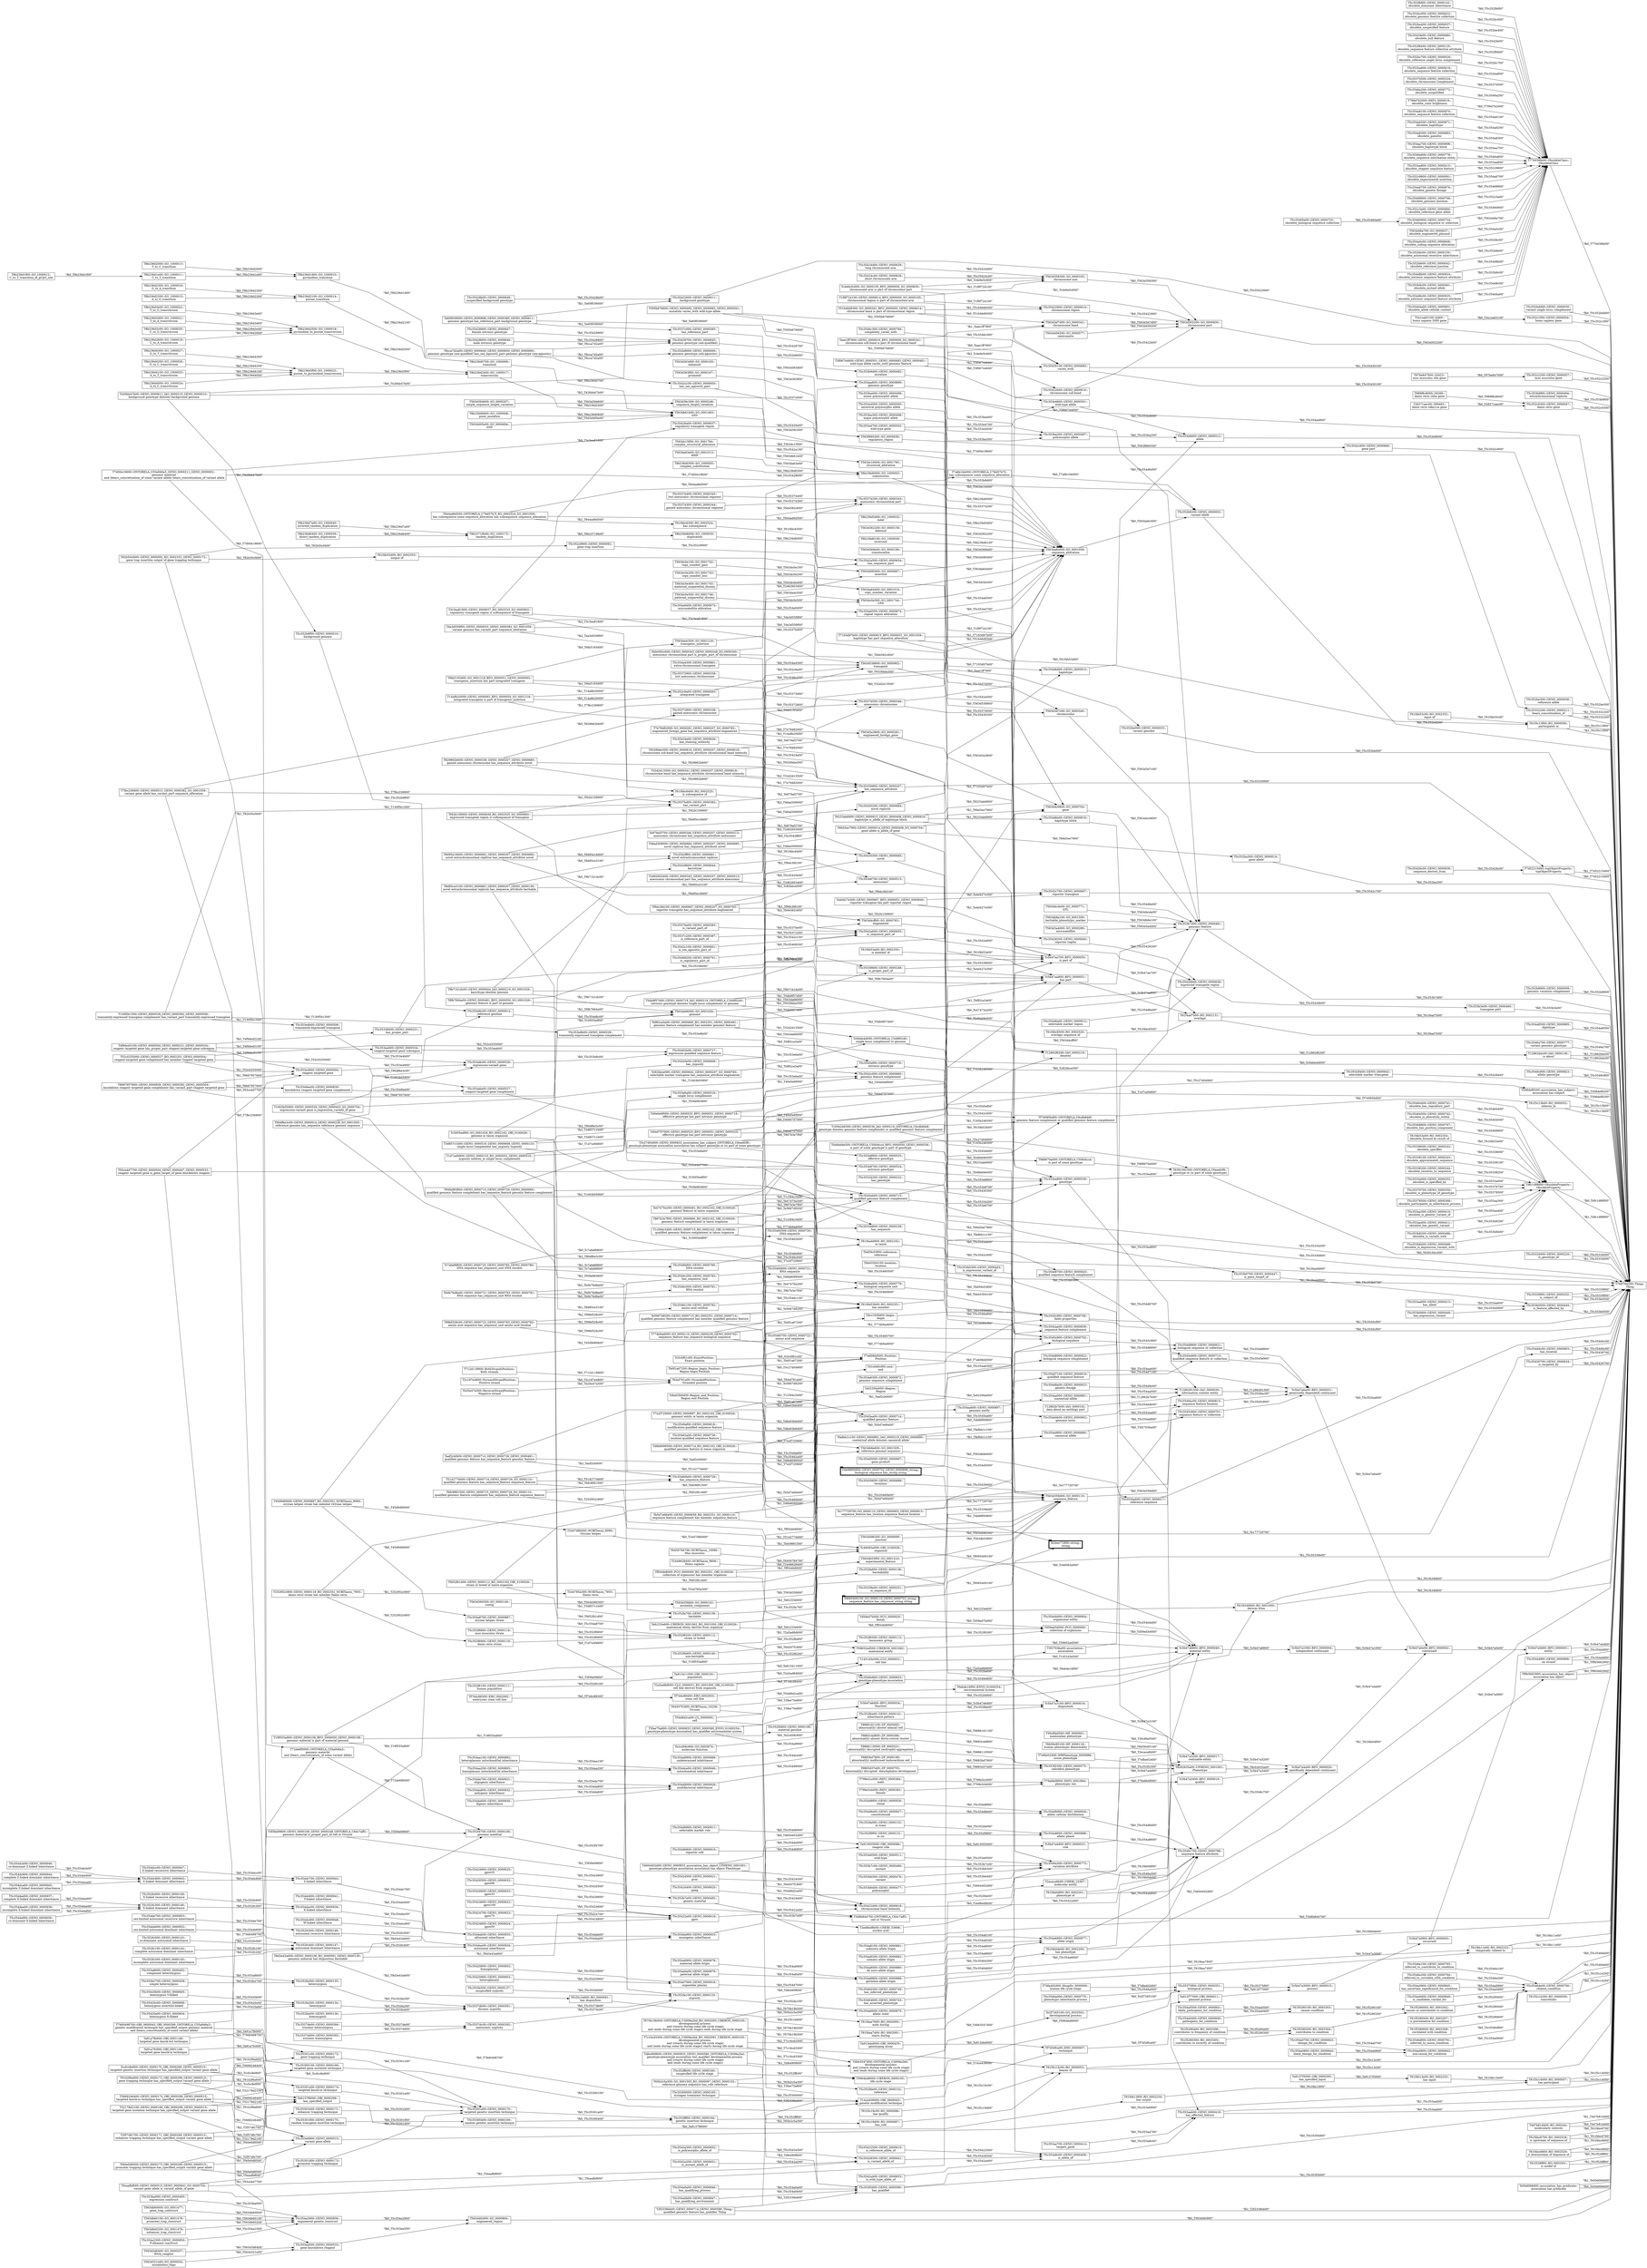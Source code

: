 digraph G {
  splines=polyline;
  rankdir=LR;
  "T7f4f794200" [ label="T7f4f794200::Thing::
Thing" shape="box" ];
  "T5c35422e00" [ label="T5c35422e00::GENO_0000619::
gpos" shape="box" ];
  "T5c35422d00" [ label="T5c35422d00::GENO_0000618::
chromosomal band intensity" shape="box" ];
  "T5c354d6800" [ label="T5c354d6800::GENO_0000910::
reporter role" shape="box" ];
  "Ta913055000" [ label="Ta913055000::OBI_0000086::
reagent role" shape="box" ];
  "T5c354d8900" [ label="T5c354d8900::GENO_0000922::
biological sequence complement" shape="box" ];
  "T5c354d8800" [ label="T5c354d8800::GENO_0000921::
biological sequence or collection" shape="box" ];
  "T563dc16000" [ label="T563dc16000::SO_0001785::
structural_alteration" shape="box" ];
  "T563da6c000" [ label="T563da6c000::SO_0001059::
sequence_alteration" shape="box" ];
  "T5c354daa00" [ label="T5c354daa00::GENO_0000934::
autosomal inheritance" shape="box" ];
  "T5c354da900" [ label="T5c354da900::GENO_0000933::
monogenic inheritance" shape="box" ];
  "T5c354dcb00" [ label="T5c354dcb00::GENO_0000946::
co-dominant Z-linked inheritance" shape="box" ];
  "T5c354dc800" [ label="T5c354dc800::GENO_0000943::
Z-linked dominant inheritance" shape="box" ];
  "T563db53f00" [ label="T563db53f00::SO_0001410::
experimental_feature" shape="box" ];
  "T563d359d00" [ label="T563d359d00::SO_0000110::
sequence_feature" shape="box" ];
  "Ta02356a000" [ label="Ta02356a000::Region::
Region" shape="box" ];
  "Tf7d4c88300" [ label="Tf7d4c88300::ERO_0002002::
embryonic stem cell line" shape="box" ];
  "Tf7d4c88400" [ label="Tf7d4c88400::ERO_0002003::
stem cell line" shape="box" ];
  "T5c35301e00" [ label="T5c35301e00::GENO_0000174::
targeted knock-in technique" shape="box" ];
  "T5c35301a00" [ label="T5c35301a00::GENO_0000170::
targeted genetic insertion technique" shape="box" ];
  "T5c3537dc00" [ label="T5c3537dc00::GENO_0000392::
aneusomic zygosity" shape="box" ];
  "T5c352fa100" [ label="T5c352fa100::GENO_0000133::
zygosity" shape="box" ];
  "T5c352fdc00" [ label="T5c352fdc00::GENO_0000150::
obsolete_autosomal recessive inheritance" shape="box" ];
  "T77b038fe00" [ label="T77b038fe00::ObsoleteClass::
ObsoleteClass" shape="box" ];
  "T563d39c300" [ label="T563d39c300::SO_0000248::
sequence_length_variation" shape="box" ];
  "T8b236d0000" [ label="T8b236d0000::SO_1000002::
substitution" shape="box" ];
  "T8b236d3e00" [ label="T8b236d3e00::SO_1000022::
T_to_G_transversion" shape="box" ];
  "T8b236d2500" [ label="T8b236d2500::SO_1000018::
pyrimidine_to_purine_transversion" shape="box" ];
  "T8b236d1d00" [ label="T8b236d1d00::SO_1000010::
pyrimidine_transition" shape="box" ];
  "T8b236d0700" [ label="T8b236d0700::SO_1000009::
transition" shape="box" ];
  "Tb20e47a500" [ label="Tb20e47a500::ReverseStrandPosition::
Negative strand" shape="box" ];
  "Tfcbd761a00" [ label="Tfcbd761a00::StrandedPosition::
Stranded position" shape="box" ];
  "T5c354dcc00" [ label="T5c354dcc00::GENO_0000947::
Z-linked reccessive inheritance" shape="box" ];
  "T5c354dc700" [ label="T5c354dc700::GENO_0000942::
Z-linked inheritance" shape="box" ];
  "T5c354d6900" [ label="T5c354d6900::GENO_0000911::
selectable marker role" shape="box" ];
  "T5c354d8a00" [ label="T5c354d8a00::GENO_0000923::
genetic dosage" shape="box" ];
  "T1286281500" [ label="T1286281500::IAO_0000030::
information content entity" shape="box" ];
  "T5c354dab00" [ label="T5c354dab00::GENO_0000935::
allosomal inheritance" shape="box" ];
  "T1451d3e500" [ label="T1451d3e500::CLO_0000031::
cell line" shape="box" ];
  "T2448628400" [ label="T2448628400::NCBITaxon_9606::
Homo sapiens" shape="box" ];
  "Tc46083a000" [ label="Tc46083a000::OBI_0100026::
organism" shape="box" ];
  "Tc5c0f01c00" [ label="Tc5c0f01c00::ExactPosition::
Exact position" shape="box" ];
  "T7a608dd500" [ label="T7a608dd500::Position::
Position" shape="box" ];
  "T5c35301f00" [ label="T5c35301f00::GENO_0000175::
random transgene insertion technique" shape="box" ];
  "T5c35300400" [ label="T5c35300400::GENO_0000169::
random genetic insertion technique" shape="box" ];
  "T5c3537dd00" [ label="T5c3537dd00::GENO_0000393::
trisomic homozygous" shape="box" ];
  "T8b236d3d00" [ label="T8b236d3d00::SO_1000021::
T_to_A_transversion" shape="box" ];
  "T5c352bdd00" [ label="T5c352bdd00::GENO_0000030::
variant single locus complement" shape="box" ];
  "T5c352bfe00" [ label="T5c352bfe00::GENO_0000042::
obsolete_reference junction" shape="box" ];
  "T5c352c1f00" [ label="T5c352c1f00::GENO_0000054::
homo sapiens gene" shape="box" ];
  "T5c3549ac00" [ label="T5c3549ac00::GENO_0000815::
sequence feature location" shape="box" ];
  "Tc5b47a6a00" [ label="Tc5b47a6a00::BFO_0000031::
generically dependent continuant" shape="box" ];
  "T5c354dac00" [ label="T5c354dac00::GENO_0000936::
X-linked inheritance" shape="box" ];
  "T5c354dcd00" [ label="T5c354dcd00::GENO_0000948::
W-linked inheritance" shape="box" ];
  "T5c3549ee00" [ label="T5c3549ee00::GENO_0000839::
knockdown reagent targeted gene complement" shape="box" ];
  "T5c353e8a00" [ label="T5c353e8a00::GENO_0000527::
reagent-targeted gene complement" shape="box" ];
  "T5c354d6a00" [ label="T5c354d6a00::GENO_0000912::
selectable marker region" shape="box" ];
  "T5c35426b00" [ label="T5c35426b00::GENO_0000638::
expressed transgene region" shape="box" ];
  "T5c354d8b00" [ label="T5c354d8b00::GENO_0000924::
obsolete_intrinsic sequence feature attribute" shape="box" ];
  "T5c352fff00" [ label="T5c352fff00::GENO_0000164::
genetic insertion technique" shape="box" ];
  "T14ce439000" [ label="T14ce439000::OBI_0600043::
genetic modification technique" shape="box" ];
  "T5c3537de00" [ label="T5c3537de00::GENO_0000394::
trisomic heterozygous" shape="box" ];
  "T5c352fde00" [ label="T5c352fde00::GENO_0000152::
reference" shape="box" ];
  "T5c3546a300" [ label="T5c3546a300::GENO_0000773::
variation attribute" shape="box" ];
  "T9886119500" [ label="T9886119500::ZP_0005531::
abnormal(ly) disrupted neutrophil aggregation" shape="box" ];
  "T5c353f2300" [ label="T5c353f2300::GENO_0000575::
zebrafish phenotype" shape="box" ];
  "T5c352fbd00" [ label="T5c352fbd00::GENO_0000140::
non-heritable" shape="box" ];
  "T5c352fa600" [ label="T5c352fa600::GENO_0000138::
heritabililty" shape="box" ];
  "T5c353b9c00" [ label="T5c353b9c00::GENO_0000491::
obsolete_mutant allele" shape="box" ];
  "T563d358300" [ label="T563d358300::SO_0000105::
chromosome arm" shape="box" ];
  "T563d502200" [ label="T563d502200::SO_0000830::
chromosome part" shape="box" ];
  "T563d456200" [ label="T563d456200::SO_0000577::
centromere" shape="box" ];
  "T8b236d3c00" [ label="T8b236d3c00::SO_1000020::
C_to_G_transversion" shape="box" ];
  "T563d4cde00" [ label="T563d4cde00::SO_0000771::
QTL" shape="box" ];
  "T5c353b7d00" [ label="T5c353b7d00::GENO_0000481::
genomic feature" shape="box" ];
  "T8b236d5d00" [ label="T8b236d5d00::SO_1000032::
indel" shape="box" ];
  "T563d4cff00" [ label="T563d4cff00::SO_0000783::
engineered" shape="box" ];
  "T5c3546c700" [ label="T5c3546c700::GENO_0000788::
sequence feature attribute" shape="box" ];
  "T563dadc500" [ label="T563dadc500::SO_0001218::
transgenic_insertion" shape="box" ];
  "T563d490400" [ label="T563d490400::SO_0000667::
insertion" shape="box" ];
  "T5c354d8c00" [ label="T5c354d8c00::GENO_0000925::
obsolete_extrinsic sequence feature attribute" shape="box" ];
  "T5c354dad00" [ label="T5c354dad00::GENO_0000937::
complete X-linked dominant inheritance" shape="box" ];
  "T5c352fc300" [ label="T5c352fc300::GENO_0000146::
X-linked dominant inheritance" shape="box" ];
  "T5c3545ef00" [ label="T5c3545ef00::GENO_0000719::
intrinsic genotype" shape="box" ];
  "T5c353ea800" [ label="T5c353ea800::GENO_0000536::
genotype" shape="box" ];
  "T5c354dce00" [ label="T5c354dce00::GENO_0000949::
mitochondrial inheritance" shape="box" ];
  "T5c352fbe00" [ label="T5c352fbe00::GENO_0000141::
inheritance pattern" shape="box" ];
  "T5c354d4a00" [ label="T5c354d4a00::GENO_0000901::
obsolete_allele cellular context" shape="box" ];
  "Tc5b47a3100" [ label="Tc5b47a3100::BFO_0000016::
disposition" shape="box" ];
  "T5c353b7c00" [ label="T5c353b7c00::GENO_0000480::
mutant" shape="box" ];
  "T5c353b9d00" [ label="T5c353b9d00::GENO_0000492::
mutation" shape="box" ];
  "Ta913ebd000" [ label="Ta913ebd000::OBI_0000435::
genotyping assay" shape="box" ];
  "Tf7d3dfca00" [ label="Tf7d3dfca00::ERO_0000007::
technique" shape="box" ];
  "T9883bd7800" [ label="T9883bd7800::ZP_0000199::
abnormal(ly) malformed endocardium cell" shape="box" ];
  "T563d496300" [ label="T563d496300::SO_0000699::
junction" shape="box" ];
  "T5c35300000" [ label="T5c35300000::GENO_0000165::
mutagen treatment technique" shape="box" ];
  "T5c354d6c00" [ label="T5c354d6c00::GENO_0000914::
reference genome" shape="box" ];
  "T563da66000" [ label="T563da66000::SO_0001026::
genome" shape="box" ];
  "T5c354d8d00" [ label="T5c354d8d00::GENO_0000926::
allelic cellular distribution" shape="box" ];
  "T5c354dae00" [ label="T5c354dae00::GENO_0000938::
incomplete X-linked dominant inheritance" shape="box" ];
  "T5c354d4b00" [ label="T5c354d4b00::GENO_0000902::
genomic locus" shape="box" ];
  "T5c352be000" [ label="T5c352be000::GENO_0000033::
variant genome" shape="box" ];
  "T5c352fbf00" [ label="T5c352fbf00::GENO_0000142::
obsolete_dominant inheritance" shape="box" ];
  "T5c352c2200" [ label="T5c352c2200::GENO_0000057::
mus musculus gene" shape="box" ];
  "T563d3d6400" [ label="T563d3d6400::SO_0000337::
RNAi_reagent" shape="box" ];
  "T5c353ea500" [ label="T5c353ea500::GENO_0000533::
gene knockdown reagent" shape="box" ];
  "T59652ed500" [ label="T59652ed500::UBERON_0001062::
anatomical entity" shape="box" ];
  "Tc5b47a8800" [ label="Tc5b47a8800::BFO_0000040::
material entity" shape="box" ];
  "Tc5b47a1000" [ label="Tc5b47a1000::BFO_0000004::
independent continuant" shape="box" ];
  "T5c35300100" [ label="T5c35300100::GENO_0000166::
targeted gene mutation technique" shape="box" ];
  "T5c354d6d00" [ label="T5c354d6d00::GENO_0000915::
haplotype" shape="box" ];
  "T5c353e6600" [ label="T5c353e6600::GENO_0000512::
allele" shape="box" ];
  "T5c354d8e00" [ label="T5c354d8e00::GENO_0000927::
constitutional" shape="box" ];
  "T5c3549af00" [ label="T5c3549af00::GENO_0000818::
modification-qualified sequence feature" shape="box" ];
  "T5c3545ea00" [ label="T5c3545ea00::GENO_0000714::
qualified genomic feature" shape="box" ];
  "T5c354daf00" [ label="T5c354daf00::GENO_0000939::
co-dominant X-linked inheritance" shape="box" ];
  "T563db8e100" [ label="T563db8e100::SO_0001500::
heritable_phenotypic_marker" shape="box" ];
  "T563dc0e100" [ label="T563dc0e100::SO_0001742::
copy_number_gain" shape="box" ];
  "T563da64400" [ label="T563da64400::SO_0001019::
copy_number_variation" shape="box" ];
  "T3f2703ba00" [ label="T3f2703ba00::association::
association" shape="box" ];
  "T5c352bc000" [ label="T5c352bc000::GENO_0000022::
obsolete_genomic feature collection" shape="box" ];
  "T5c352f9f00" [ label="T5c352f9f00::GENO_0000131::
in cis" shape="box" ];
  "T5c354a8600" [ label="T5c354a8600::GENO_0000886::
allelic phase" shape="box" ];
  "T5c353b7e00" [ label="T5c353b7e00::GENO_0000482::
genetic material" shape="box" ];
  "T2ed8ed8b00" [ label="T2ed8ed8b00::CHEBI_33696::
nucleic acid" shape="box" ];
  "T5c353b9f00" [ label="T5c353b9f00::GENO_0000494::
extrachromosomal replicon" shape="box" ];
  "Te2cd58c900" [ label="Te2cd58c900::GO_0003674::
molecular function" shape="box" ];
  "Tc5b47a6d00" [ label="Tc5b47a6d00::BFO_0000034::
function" shape="box" ];
  "T5c352fc000" [ label="T5c352fc000::GENO_0000143::
co-dominant autosomal inheritance" shape="box" ];
  "T5c352fc400" [ label="T5c352fc400::GENO_0000147::
autosomal dominant inheritance" shape="box" ];
  "T5c352b9f00" [ label="T5c352b9f00::GENO_0000010::
background genome" shape="box" ];
  "T5c354d4d00" [ label="T5c354d4d00::GENO_0000904::
organismal entity" shape="box" ];
  "T5c354d6e00" [ label="T5c354d6e00::GENO_0000916::
haplotype block" shape="box" ];
  "T5c354d8f00" [ label="T5c354d8f00::GENO_0000928::
clonal" shape="box" ];
  "T563dc0e200" [ label="T563dc0e200::SO_0001743::
copy_number_loss" shape="box" ];
  "T5c352c0300" [ label="T5c352c0300::GENO_0000047::
danio rerio gene" shape="box" ];
  "T8b236d7a00" [ label="T8b236d7a00::SO_1000040::
inverted_tandem_duplication" shape="box" ];
  "T8b23719b00" [ label="T8b23719b00::SO_1000173::
tandem_duplication" shape="box" ];
  "T5c352fc100" [ label="T5c352fc100::GENO_0000144::
complete autosomal dominant inheritance" shape="box" ];
  "T5c353ba000" [ label="T5c353ba000::GENO_0000495::
expression construct" shape="box" ];
  "T5c354a2900" [ label="T5c354a2900::GENO_0000856::
engineered genetic construct" shape="box" ];
  "T8b236d6000" [ label="T8b236d6000::SO_1000035::
duplication" shape="box" ];
  "T5c352fa000" [ label="T5c352fa000::GENO_0000132::
in trans" shape="box" ];
  "T563dc0e300" [ label="T563dc0e300::SO_0001744::
UPD" shape="box" ];
  "Tc0bbb4d000" [ label="Tc0bbb4d000::ONTORELA_C349f0240::
single locus complement or genome" shape="box" ];
  "T5c354d9000" [ label="T5c354d9000::GENO_0000929::
multifactorial inheritance" shape="box" ];
  "T5c352b8000" [ label="T5c352b8000::GENO_0000000::
genomic genotype (sex-agnostic)" shape="box" ];
  "T5c354aa800" [ label="T5c354aa800::GENO_0000899::
genomic genotype" shape="box" ];
  "T5c353b3e00" [ label="T5c353b3e00::GENO_0000460::
transgene part" shape="box" ];
  "T563d394600" [ label="T563d394600::SO_0000207::
simple_sequence_length_variation" shape="box" ];
  "T5c35375f00" [ label="T5c35375f00::GENO_0000351::
biological process" shape="box" ];
  "Tc5b47a3000" [ label="Tc5b47a3000::BFO_0000015::
process" shape="box" ];
  "T5c352be300" [ label="T5c352be300::GENO_0000036::
reference allele" shape="box" ];
  "T5c352fc200" [ label="T5c352fc200::GENO_0000145::
incomplete autosomal dominant inheritance" shape="box" ];
  "T5c354a6600" [ label="T5c354a6600::GENO_0000875::
allelic state" shape="box" ];
  "T5c354d7000" [ label="T5c354d7000::GENO_0000918::
organellar plasmy" shape="box" ];
  "T8b236d2400" [ label="T8b236d2400::SO_1000017::
transversion" shape="box" ];
  "T5c352be400" [ label="T5c352be400::GENO_0000037::
obsolete_unspecified feature" shape="box" ];
  "T5c3542c000" [ label="T5c3542c000::GENO_0000660::
genomic feature complement" shape="box" ];
  "T563d363f00" [ label="T563d363f00::SO_0000167::
promoter" shape="box" ];
  "T563f960300" [ label="T563f960300::SO_0005836::
regulatory_region" shape="box" ];
  "T563d321e00" [ label="T563d321e00::SO_0000034::
morpholino_oligo" shape="box" ];
  "T563d35fd00" [ label="T563d35fd00::SO_0000143::
assembly_component" shape="box" ];
  "T5c353ba200" [ label="T5c353ba200::GENO_0000497::
polymorphic allele" shape="box" ];
  "T5c352fa200" [ label="T5c352fa200::GENO_0000134::
hemizygous" shape="box" ];
  "T5c3537db00" [ label="T5c3537db00::GENO_0000391::
disomic zygosity" shape="box" ];
  "Tc5b47a4a00" [ label="Tc5b47a4a00::BFO_0000020::
specifically dependent continuant" shape="box" ];
  "Tc5b47a0e00" [ label="Tc5b47a0e00::BFO_0000002::
continuant" shape="box" ];
  "Td59ed7b000" [ label="Td59ed7b000::PCO_0000020::
family" shape="box" ];
  "Td59ed3d000" [ label="Td59ed3d000::PCO_0000000::
collection of organisms" shape="box" ];
  "T988670a000" [ label="T988670a000::ONTORELA_C50fc6ccd::
is part of some genotype" shape="box" ];
  "T639100c300" [ label="T639100c300::ONTORELA_C6eeefcf9::
genotype or (is part of some genotype)" shape="box" ];
  "T5c354d5000" [ label="T5c354d5000::GENO_0000907::
gene product" shape="box" ];
  "T5c354d7100" [ label="T5c354d7100::GENO_0000919::
qualified sequence feature" shape="box" ];
  "T5c3545e900" [ label="T5c3545e900::GENO_0000713::
qualified sequence feature or collection" shape="box" ];
  "T563db61b00" [ label="T563db61b00::SO_0001483::
SNV" shape="box" ];
  "T5c352b8200" [ label="T5c352b8200::GENO_0000002::
variant allele" shape="box" ];
  "T5c352ba300" [ label="T5c352ba300::GENO_0000014::
gene allele" shape="box" ];
  "T5c3542fe00" [ label="T5c3542fe00::GENO_0000680::
obsolete_null feature" shape="box" ];
  "T54d8d2ca00" [ label="T54d8d2ca00::CL_0000000::
cell" shape="box" ];
  "T3d8b844700" [ label="T3d8b844700::ONTORELA_C64c7aff2::
cell or Viruses" shape="box" ];
  "T8b236d0300" [ label="T8b236d0300::SO_1000005::
complex_substitution" shape="box" ];
  "T563d3a4000" [ label="T563d3a4000::SO_0000289::
microsatellite" shape="box" ];
  "T9883d37e00" [ label="T9883d37e00::ZP_0000755::
abnormal(ly) disrupted  diencephalon development" shape="box" ];
  "T5c352fa300" [ label="T5c352fa300::GENO_0000135::
heterozygous" shape="box" ];
  "T5c353ba300" [ label="T5c353ba300::GENO_0000498::
major polymorphic allele" shape="box" ];
  "T72de6f0000" [ label="T72de6f0000::ONTORELA_C55a946a3::
genomic material
 and (bears_concretization_of some variant allele)" shape="box" ];
  "T5c352f4700" [ label="T5c352f4700::GENO_0000106::
genomic material" shape="box" ];
  "T5c352f6100" [ label="T5c352f6100::GENO_0000111::
human population" shape="box" ];
  "Ta913411000" [ label="Ta913411000::OBI_0000181::
population" shape="box" ];
  "Tdb63547d00" [ label="Tdb63547d00::ONTORELA_C3009a2bd::
developmental process
 and ((starts during some life cycle stage)
 and (ends during some life cycle stage))" shape="box" ];
  "Te2f7265100" [ label="Te2f7265100::GO_0032502::
developmental process" shape="box" ];
  "T5c3542ff00" [ label="T5c3542ff00::GENO_0000681::
novel extrachromosomal replicon" shape="box" ];
  "T5c35430200" [ label="T5c35430200::GENO_0000684::
novel replicon" shape="box" ];
  "T9886161100" [ label="T9886161100::ZP_0005692::
abnormal(ly) absent adaxial cell" shape="box" ];
  "T8b236d2300" [ label="T8b236d2300::SO_1000016::
G_to_A_transition" shape="box" ];
  "T8b236d2100" [ label="T8b236d2100::SO_1000014::
purine_transition" shape="box" ];
  "T5c352fc500" [ label="T5c352fc500::GENO_0000148::
autosomal recessive inheritance" shape="box" ];
  "T5c353ba400" [ label="T5c353ba400::GENO_0000499::
minor polymorphic allele" shape="box" ];
  "T5c352fa400" [ label="T5c352fa400::GENO_0000136::
homozygous" shape="box" ];
  "T5c352f6200" [ label="T5c352f6200::GENO_0000112::
strain or breed" shape="box" ];
  "T5c352f6300" [ label="T5c352f6300::GENO_0000113::
taxonomic group" shape="box" ];
  "T563db60000" [ label="T563db60000::SO_0001477::
gene_trap_construct" shape="box" ];
  "T8b236d6400" [ label="T8b236d6400::SO_1000039::
direct_tandem_duplication" shape="box" ];
  "T8b236d2200" [ label="T8b236d2200::SO_1000015::
A_to_G_transition" shape="box" ];
  "T244785a300" [ label="T244785a300::NCBITaxon_7955::
Danio rerio" shape="box" ];
  "T8b236d4300" [ label="T8b236d4300::SO_1000027::
G_to_T_transversion" shape="box" ];
  "T8b236d3f00" [ label="T8b236d3f00::SO_1000023::
purine_to_pyrimidine_transversion" shape="box" ];
  "T5c352fc600" [ label="T5c352fc600::GENO_0000149::
X-linked recessive inheritance" shape="box" ];
  "T5c3545c800" [ label="T5c3545c800::GENO_0000701::
sequence feature or collection" shape="box" ];
  "T563d3d7c00" [ label="T563d3d7c00::SO_0000340::
chromosome" shape="box" ];
  "T5c352fa500" [ label="T5c352fa500::GENO_0000137::
unspecified zygosity" shape="box" ];
  "T5c352f8400" [ label="T5c352f8400::GENO_0000125::
obsolete_sequence feature collection attribute" shape="box" ];
  "T5c35374200" [ label="T5c35374200::GENO_0000343::
aneusomic chromosomal part" shape="box" ];
  "T5c353b6300" [ label="T5c353b6300::GENO_0000476::
variant" shape="box" ];
  "T563db60100" [ label="T563db60100::SO_0001478::
promoter_trap_construct" shape="box" ];
  "T2ecaca6b00" [ label="T2ecaca6b00::CHEBI_23367::
molecular entity" shape="box" ];
  "T5c3546bf00" [ label="T5c3546bf00::GENO_0000780::
DNA residue" shape="box" ];
  "T5c3546a900" [ label="T5c3546a900::GENO_0000779::
biological sequence unit" shape="box" ];
  "T8b236d4200" [ label="T8b236d4200::SO_1000026::
G_to_C_transversion" shape="box" ];
  "T563d362200" [ label="T563d362200::SO_0000159::
deletion" shape="box" ];
  "T5c352ba600" [ label="T5c352ba600::GENO_0000017::
reference sequence" shape="box" ];
  "T6eb4e16f00" [ label="T6eb4e16f00::ENVO_01000254::
environmental system" shape="box" ];
  "T5c352bc700" [ label="T5c352bc700::GENO_0000029::
obsolete_reference single locus complement" shape="box" ];
  "T5c353b6400" [ label="T5c353b6400::GENO_0000477::
polymorphic" shape="box" ];
  "T563d3d7d00" [ label="T563d3d7d00::SO_0000341::
chromosome band" shape="box" ];
  "T5c35374300" [ label="T5c35374300::GENO_0000344::
gained aneusomic chromosomal segment" shape="box" ];
  "T5c3542c600" [ label="T5c3542c600::GENO_0000666::
gene part" shape="box" ];
  "T563db60200" [ label="T563db60200::SO_0001479::
enhancer_trap_construct" shape="box" ];
  "T7a8b1bb000" [ label="T7a8b1bb000::ONTORELA_C78d57b7f::
has subsequence some sequence_alteration" shape="box" ];
  "T5c354a9f00" [ label="T5c354a9f00::GENO_0000890::
canonical allele" shape="box" ];
  "T8b236d2000" [ label="T8b236d2000::SO_1000013::
T_to_C_transition" shape="box" ];
  "T8b236d4100" [ label="T8b236d4100::SO_1000025::
A_to_T_transversion" shape="box" ];
  "T5c352fa700" [ label="T5c352fa700::GENO_0000139::
heritable" shape="box" ];
  "Tc5b47a4d00" [ label="Tc5b47a4d00::BFO_0000023::
role" shape="box" ];
  "Tc5b47a3200" [ label="Tc5b47a3200::BFO_0000017::
realizable entity" shape="box" ];
  "T5c35374400" [ label="T5c35374400::GENO_0000345::
lost aneusomic chromosomal segment" shape="box" ];
  "T8c02635a00" [ label="T8c02635a00::UPHENO_0001001::
Phenotype" shape="box" ];
  "T5c3546c000" [ label="T5c3546c000::GENO_0000781::
RNA residue" shape="box" ];
  "Tf7d085bd00" [ label="Tf7d085bd00::ONTORELA_C6cdb8ddf::
genomic feature complement or qualified genomic feature complement" shape="box" ];
  "T5c3542aa00" [ label="T5c3542aa00::GENO_0000659::
sequence feature complement" shape="box" ];
  "T5c352ba800" [ label="T5c352ba800::GENO_0000019::
obsolete_sequence feature collection" shape="box" ];
  "Ta912f77000" [ label="Ta912f77000::OBI_0000011::
planned process" shape="box" ];
  "T563d360300" [ label="T563d360300::SO_0000149::
contig" shape="box" ];
  "T8b236d4000" [ label="T8b236d4000::SO_1000024::
A_to_C_transversion" shape="box" ];
  "T8b236d6100" [ label="T8b236d6100::SO_1000036::
inversion" shape="box" ];
  "T8b236d1f00" [ label="T8b236d1f00::SO_1000012::
C_to_T_transition_at_pCpG_site" shape="box" ];
  "T8b236d1e00" [ label="T8b236d1e00::SO_1000011::
C_to_T_transition" shape="box" ];
  "T563d495e00" [ label="T563d495e00::SO_0000694::
SNP" shape="box" ];
  "T5c35374500" [ label="T5c35374500::GENO_0000346::
aneusomic chromosome" shape="box" ];
  "T5c3546a000" [ label="T5c3546a000::GENO_0000770::
phenotypic inheritance process" shape="box" ];
  "T5c354aa000" [ label="T5c354aa000::GENO_0000891::
contextual allele" shape="box" ];
  "T5c3546c100" [ label="T5c3546c100::GENO_0000782::
amino acid residue" shape="box" ];
  "T5c35430300" [ label="T5c35430300::GENO_0000685::
novel" shape="box" ];
  "T989f8c8000" [ label="T989f8c8000::30269::
danio rerio shha gene" shape="box" ];
  "T563dc15f00" [ label="T563dc15f00::SO_0001784::
complex_structural_alteration" shape="box" ];
  "T5c354a8000" [ label="T5c354a8000::GENO_0000880::
de novo allele origin" shape="box" ];
  "T5c354a6800" [ label="T5c354a6800::GENO_0000877::
allele origin" shape="box" ];
  "T5c354aa100" [ label="T5c354aa100::GENO_0000892::
heteroplasmic mitochondrial inheritance" shape="box" ];
  "T712d118900" [ label="T712d118900::BothStrandsPosition::
Both strands" shape="box" ];
  "T79a6b0f000" [ label="T79a6b0f000::PATO_0001894::
phenotypic sex" shape="box" ];
  "Tc5b47a3400" [ label="Tc5b47a3400::BFO_0000019::
quality" shape="box" ];
  "T5c352f6800" [ label="T5c352f6800::GENO_0000118::
mus musculus strain" shape="box" ];
  "T5c352b8900" [ label="T5c352b8900::GENO_0000009::
genomic variation complement" shape="box" ];
  "T5c35370500" [ label="T5c35370500::GENO_0000324::
obsolete_chromosome complement" shape="box" ];
  "T5c354a8100" [ label="T5c354a8100::GENO_0000881::
unknown allele origin" shape="box" ];
  "T5c3546a200" [ label="T5c3546a200::GENO_0000772::
obsolete_unspecified" shape="box" ];
  "T5c354aa200" [ label="T5c354aa200::GENO_0000893::
homoplasmic mitochondrial inheritance" shape="box" ];
  "T5c352f6900" [ label="T5c352f6900::GENO_0000119::
danio rerio strain" shape="box" ];
  "Tc5b47a0f00" [ label="Tc5b47a0f00::BFO_0000003::
occurrent" shape="box" ];
  "T5c353b2700" [ label="T5c353b2700::GENO_0000458::
simple heterozygous" shape="box" ];
  "Tc5b47a0d00" [ label="Tc5b47a0d00::BFO_0000001::
entity" shape="box" ];
  "T5c35430600" [ label="T5c35430600::GENO_0000688::
terminus" shape="box" ];
  "T5964bd8000" [ label="T5964bd8000::UBERON_0000105::
life cycle stage" shape="box" ];
  "T799d7b2000" [ label="T799d7b2000::PATO_0000016::
obsolete_color brightness" shape="box" ];
  "T5c354a6100" [ label="T5c354a6100::GENO_0000870::
obsolete_sequence feature collection" shape="box" ];
  "T563d3a3800" [ label="T563d3a3800::SO_0000281::
engineered_foreign_gene" shape="box" ];
  "T563d4c0800" [ label="T563d4c0800::SO_0000704::
gene" shape="box" ];
  "T5c354a8200" [ label="T5c354a8200::GENO_0000882::
somatic allele origin" shape="box" ];
  "T5c35428200" [ label="T5c35428200::GENO_0000640::
reporter region" shape="box" ];
  "T5c352f4900" [ label="T5c352f4900::GENO_0000108::
material genome" shape="box" ];
  "T5c35372800" [ label="T5c35372800::GENO_0000338::
gained aneusomic chromosome" shape="box" ];
  "T6450784700" [ label="T6450784700::NCBITaxon_10090::
Mus musculus" shape="box" ];
  "T5c354a6200" [ label="T5c354a6200::GENO_0000871::
obsolete_haplotype" shape="box" ];
  "T5c354a8300" [ label="T5c354a8300::GENO_0000883::
obsolete_gametic" shape="box" ];
  "T5c35372900" [ label="T5c35372900::GENO_0000339::
lost aneusomic chromosome" shape="box" ];
  "T563d4fc900" [ label="T563d4fc900::SO_0000804::
engineered_region" shape="box" ];
  "T5c35428400" [ label="T5c35428400::GENO_0000642::
selectable marker transgene" shape="box" ];
  "T5c354a6300" [ label="T5c354a6300::GENO_0000872::
genomic sequence complement" shape="box" ];
  "T97be847000" [ label="T97be847000::20423::
mus musculus shh gene" shape="box" ];
  "T563d369e00" [ label="T563d369e00::SO_0000199::
translocation" shape="box" ];
  "T5c354a6400" [ label="T5c354a6400::GENO_0000873::
microsatellite alteration" shape="box" ];
  "T5c354a6500" [ label="T5c354a6500::GENO_0000874::
repeat region alteration" shape="box" ];
  "T5c354a8500" [ label="T5c354a8500::GENO_0000885::
diplotype" shape="box" ];
  "T5c3542c700" [ label="T5c3542c700::GENO_0000667::
reporter transgene" shape="box" ];
  "T5c354aa600" [ label="T5c354aa600::GENO_0000897::
genomic entity" shape="box" ];
  "T5c353ea600" [ label="T5c353ea600::GENO_0000534::
reagent-targeted gene subregion" shape="box" ];
  "T5c35462b00" [ label="T5c35462b00::GENO_0000737::
expression-qualified sequence feature" shape="box" ];
  "T5c354a4300" [ label="T5c354a4300::GENO_0000861::
extra-chromosomal transgene" shape="box" ];
  "T563d538800" [ label="T563d538800::SO_0000902::
transgene" shape="box" ];
  "T5c353a8600" [ label="T5c353a8600::GENO_0000402::
compound heterozygous" shape="box" ];
  "T5c353e6500" [ label="T5c353e6500::GENO_0000511::
wild-type" shape="box" ];
  "T5c35426500" [ label="T5c35426500::GENO_0000632::
gpos66" shape="box" ];
  "T5c35424400" [ label="T5c35424400::GENO_0000620::
gneg" shape="box" ];
  "T5c3546a700" [ label="T5c3546a700::GENO_0000777::
variant genomic genotype" shape="box" ];
  "T5c354aa700" [ label="T5c354aa700::GENO_0000898::
obsolete_haplotype block" shape="box" ];
  "T5c35428600" [ label="T5c35428600::GENO_0000644::
karyotype" shape="box" ];
  "T5c354a2300" [ label="T5c354a2300::GENO_0000850::
P-element construct" shape="box" ];
  "Ta91a7fc000" [ label="Ta91a7fc000::OBI_0001149::
targeted gene knock-in technique" shape="box" ];
  "T5c3546a800" [ label="T5c3546a800::GENO_0000778::
obsolete_sequence information entity" shape="box" ];
  "T7efbe02400" [ label="T7efbe02400::WBPhenotype_0000886::
worm phenotype" shape="box" ];
  "T5c353aa800" [ label="T5c353aa800::GENO_0000415::
obsolete_reagent sequence feature" shape="box" ];
  "T8b236d0600" [ label="T8b236d0600::SO_1000008::
point_mutation" shape="box" ];
  "T5c352c9800" [ label="T5c352c9800::GENO_0000091::
obsolete_experimental insertion" shape="box" ];
  "T5c353e4500" [ label="T5c353e4500::GENO_0000500::
ancestral polymorphic allele" shape="box" ];
  "T5c35424500" [ label="T5c35424500::GENO_0000621::
gvar" shape="box" ];
  "T5c353e8700" [ label="T5c353e8700::GENO_0000524::
extrinsic genotype" shape="box" ];
  "T5c35428700" [ label="T5c35428700::GENO_0000645::
genomic genotype (sex-qualified)" shape="box" ];
  "T563d363d00" [ label="T563d363d00::SO_0000165::
enhancer" shape="box" ];
  "T5c354a8700" [ label="T5c354a8700::GENO_0000887::
oryzias latipes strain" shape="box" ];
  "T5c35426600" [ label="T5c35426600::GENO_0000633::
gpos33" shape="box" ];
  "T5c354a8800" [ label="T5c354a8800::GENO_0000888::
germline allele origin" shape="box" ];
  "T5c3545c900" [ label="T5c3545c900::GENO_0000702::
biological sequence" shape="box" ];
  "T5c353e8800" [ label="T5c353e8800::GENO_0000525::
effective genotype" shape="box" ];
  "T5c35428800" [ label="T5c35428800::GENO_0000646::
male intrinsic genotype" shape="box" ];
  "Ta91a7fb000" [ label="Ta91a7fb000::OBI_0001148::
targeted gene knock-out technique" shape="box" ];
  "T8b236d2600" [ label="T8b236d2600::SO_1000019::
C_to_A_transversion" shape="box" ];
  "T563da63e00" [ label="T563da63e00::SO_0001013::
MNP" shape="box" ];
  "T5c352c9900" [ label="T5c352c9900::GENO_0000092::
gene trap insertion" shape="box" ];
  "T5c353e6700" [ label="T5c353e6700::GENO_0000513::
aneusomic" shape="box" ];
  "T5c354a6700" [ label="T5c354a6700::GENO_0000876::
obsolete_genetic dosage" shape="box" ];
  "T5c353e4600" [ label="T5c353e4600::GENO_0000501::
wild-type allele" shape="box" ];
  "T5c35424600" [ label="T5c35424600::GENO_0000622::
gpos100" shape="box" ];
  "T30c8fa0500" [ label="T30c8fa0500::MP_0000001::
mammalian phenotype" shape="box" ];
  "T563dc0e400" [ label="T563dc0e400::SO_0001745::
maternal_uniparental_disomy" shape="box" ];
  "T5c35428900" [ label="T5c35428900::GENO_0000647::
female intrinsic genotype" shape="box" ];
  "T5c35468900" [ label="T5c35468900::GENO_0000768::
obsolete_genomic position" shape="box" ];
  "T5c354a8900" [ label="T5c354a8900::GENO_0000889::
undetermined inheritance" shape="box" ];
  "T64507f1800" [ label="T64507f1800::NCBITaxon_10239::
Viruses" shape="box" ];
  "T7dfa402d00" [ label="T7dfa402d00::HsapDv_0000000::
human life cycle stage" shape="box" ];
  "T799e3cc000" [ label="T799e3cc000::PATO_0000384::
male" shape="box" ];
  "T9883c4d800" [ label="T9883c4d800::ZP_0000386::
abnormal(ly) absent dorso-rostral cluster" shape="box" ];
  "T5c35460500" [ label="T5c35460500::GENO_0000720::
DNA sequence" shape="box" ];
  "T5c352c9a00" [ label="T5c352c9a00::GENO_0000093::
integrated transgene" shape="box" ];
  "T5c353e4700" [ label="T5c353e4700::GENO_0000502::
wild-type gene" shape="box" ];
  "T5c35424700" [ label="T5c35424700::GENO_0000623::
gpos75" shape="box" ];
  "T5c35422600" [ label="T5c35422600::GENO_0000611::
background genotype" shape="box" ];
  "T563dc0e500" [ label="T563dc0e500::SO_0001746::
paternal_uniparental_disomy" shape="box" ];
  "T5c353e6900" [ label="T5c353e6900::GENO_0000515::
variant gene allele" shape="box" ];
  "T5c354a6900" [ label="T5c354a6900::GENO_0000878::
maternal allele origin" shape="box" ];
  "T5c35424800" [ label="T5c35424800::GENO_0000624::
gpos50" shape="box" ];
  "T5c3545eb00" [ label="T5c3545eb00::GENO_0000715::
qualified genomic feature complement" shape="box" ];
  "T3a1ea63100" [ label="T3a1ea63100::6469::
homo sapiens SHH gene" shape="box" ];
  "T6b59c85100" [ label="T6b59c85100::HP_0000118::
human phenotypic abnormality" shape="box" ];
  "T799e3cb000" [ label="T799e3cb000::PATO_0000383::
female" shape="box" ];
  "T5c35460600" [ label="T5c35460600::GENO_0000721::
RNA sequence" shape="box" ];
  "T563db8e600" [ label="T563db8e600::SO_0001505::
reference genome sequence" shape="box" ];
  "T5c353e4900" [ label="T5c353e4900::GENO_0000504::
reagent targeted gene" shape="box" ];
  "T5c353e8c00" [ label="T5c353e8c00::GENO_0000529::
expression-variant gene" shape="box" ];
  "T5c35424900" [ label="T5c35424900::GENO_0000625::
gpos25" shape="box" ];
  "T5c353e8b00" [ label="T5c353e8b00::GENO_0000528::
transiently-expressed transgene complement" shape="box" ];
  "T5c35428b00" [ label="T5c35428b00::GENO_0000649::
unspecified background genotype" shape="box" ];
  "T5c354a6a00" [ label="T5c354a6a00::GENO_0000879::
paternal allele origin" shape="box" ];
  "T5c353e6a00" [ label="T5c353e6a00::GENO_0000516::
single locus complement" shape="box" ];
  "T5c35426a00" [ label="T5c35426a00::GENO_0000637::
regulatory transgene region" shape="box" ];
  "T28371aec00" [ label="T28371aec00::399483::
danio rerio cdkn1ca gene" shape="box" ];
  "T5c35460700" [ label="T5c35460700::GENO_0000722::
amino acid sequence" shape="box" ];
  "T5c354de600" [ label="T5c354de600::GENO_0000952::
sex-limited autosomal dominant inheritance" shape="box" ];
  "T5c35422900" [ label="T5c35422900::GENO_0000614::
chromosomal region" shape="box" ];
  "T5c35420800" [ label="T5c35420800::GENO_0000602::
homoplasmic" shape="box" ];
  "T5c352c3a00" [ label="T5c352c3a00::GENO_0000060::
obsolete_reference gene allele" shape="box" ];
  "T5c354dc600" [ label="T5c354dc600::GENO_0000941::
Y-linked inheritance" shape="box" ];
  "T5c354de700" [ label="T5c354de700::GENO_0000953::
sex-limited autosomal recessive inheritance" shape="box" ];
  "T5c35420900" [ label="T5c35420900::GENO_0000603::
heteroplasmic" shape="box" ];
  "T5c35460900" [ label="T5c35460900::GENO_0000724::
obsolete_biological sequence or collection" shape="box" ];
  "T5c3549e800" [ label="T5c3549e800::GENO_0000833::
genotype-phenotype association" shape="box" ];
  "T5c353e4b00" [ label="T5c353e4b00::GENO_0000506::
transiently-expressed transgene" shape="box" ];
  "T5c35462a00" [ label="T5c35462a00::GENO_0000736::
location-qualified sequence feature" shape="box" ];
  "T12862b7b00" [ label="T12862b7b00::IAO_0000102::
data about an ontology part" shape="box" ];
  "T2447d8b000" [ label="T2447d8b000::NCBITaxon_8090::
Oryzias latipes" shape="box" ];
  "T5c354da600" [ label="T5c354da600::GENO_0000930::
digenic inheritance" shape="box" ];
  "T2c187e4800" [ label="T2c187e4800::ForwardStrandPosition::
Positive strand" shape="box" ];
  "T5c35424c00" [ label="T5c35424c00::GENO_0000628::
short chromosome arm" shape="box" ];
  "T5c35422b00" [ label="T5c35422b00::GENO_0000616::
chromosome sub-band" shape="box" ];
  "T5c35420a00" [ label="T5c35420a00::GENO_0000604::
hemizygous X-linked" shape="box" ];
  "T5c35460a00" [ label="T5c35460a00::GENO_0000725::
obsolete_biological sequence collection" shape="box" ];
  "T563d48a700" [ label="T563d48a700::SO_0000637::
obsolete_engineered_plasmid" shape="box" ];
  "T5c35301b00" [ label="T5c35301b00::GENO_0000171::
enhancer trapping technique" shape="box" ];
  "T5c354da700" [ label="T5c354da700::GENO_0000931::
oligogenic inheritance" shape="box" ];
  "T5c35424d00" [ label="T5c35424d00::GENO_0000629::
long chromosome arm" shape="box" ];
  "T5c354da800" [ label="T5c354da800::GENO_0000932::
polygenic inheritance" shape="box" ];
  "T5c3549c900" [ label="T5c3549c900::GENO_0000823::
allelic genotype" shape="box" ];
  "T5c354dc900" [ label="T5c354dc900::GENO_0000944::
complete Z-linked dominant inheritance" shape="box" ];
  "T5c35420b00" [ label="T5c35420b00::GENO_0000605::
hemizygous Y-linked" shape="box" ];
  "T5c35301c00" [ label="T5c35301c00::GENO_0000172::
gene trapping technique" shape="box" ];
  "T5c352ffb00" [ label="T5c352ffb00::GENO_0000160::
unspecified life cycle stage" shape="box" ];
  "T5c354d8700" [ label="T5c354d8700::GENO_0000920::
qualified sequence feature complement" shape="box" ];
  "T5c354a0c00" [ label="T5c354a0c00::GENO_0000848::
obsolete_coding sequence alteration" shape="box" ];
  "T5c35420c00" [ label="T5c35420c00::GENO_0000606::
hemizygous insertion-linked" shape="box" ];
  "T5c354dca00" [ label="T5c354dca00::GENO_0000945::
incomplete Z-linked dominant inheritance" shape="box" ];
  "T5c35301d00" [ label="T5c35301d00::GENO_0000173::
promoter trapping technique" shape="box" ];
  "Tdcc1939d00" [ label="Tdcc1939d00::begin::
begin" shape="box" ];
  "T5c3545cf00" [ label="T5c3545cf00::GENO_0000708::
faldo properties" shape="box" ];
  "Td1e0d0cf00" [ label="Td1e0d0cf00::end::
end" shape="box" ];
  "Tbb43304100" [ label="Tbb43304100::location::
location" shape="box" ];
  "Tbd59c03f00" [ label="Tbd59c03f00::reference::
reference" shape="box" ];
  "Tc5b47aa700" [ label="Tc5b47aa700::BFO_0000050::
is part of" shape="box" ];
  "T61f4ad7b00" [ label="T61f4ad7b00::RO_0002131::
overlaps" shape="box" ];
  "Tc5b47aa800" [ label="Tc5b47aa800::BFO_0000051::
has part" shape="box" ];
  "T5c35330900" [ label="T5c35330900::GENO_0000207::
has_sequence_attribute" shape="box" ];
  "T7d52215d00" [ label="T7d52215d00::topObjectProperty::
topObjectProperty" shape="box" ];
  "T5c35332200" [ label="T5c35332200::GENO_0000211::
bears_concretization_of" shape="box" ];
  "T5c35334000" [ label="T5c35334000::GENO_0000220::
is_genotype_of" shape="box" ];
  "T5c35334200" [ label="T5c35334200::GENO_0000222::
has_genotype" shape="box" ];
  "T5c35336000" [ label="T5c35336000::GENO_0000231::
has_proper_part" shape="box" ];
  "T5c35336800" [ label="T5c35336800::GENO_0000239::
has_sequence" shape="box" ];
  "T5c35338000" [ label="T5c35338000::GENO_0000242::
obsolete_specifies" shape="box" ];
  "Tdfc1d88f00" [ label="Tdfc1d88f00::ObsoleteProperty::
ObsoleteProperty" shape="box" ];
  "T5c35338100" [ label="T5c35338100::GENO_0000243::
obsolete_approximates_sequence" shape="box" ];
  "T5c35338200" [ label="T5c35338200::GENO_0000244::
obsolete_resolves_to_sequence" shape="box" ];
  "T5c35338600" [ label="T5c35338600::GENO_0000248::
is_proper_part_of" shape="box" ];
  "T5c35339e00" [ label="T5c35339e00::GENO_0000251::
is_sequence_of" shape="box" ];
  "T5c35339f00" [ label="T5c35339f00::GENO_0000252::
is_subject_of" shape="box" ];
  "T5c3533a000" [ label="T5c3533a000::GENO_0000253::
obsolete_is_specified_by" shape="box" ];
  "T5c35376700" [ label="T5c35376700::GENO_0000359::
obsolete_is_phenotype_of_genotype" shape="box" ];
  "T5c35378500" [ label="T5c35378500::GENO_0000368::
obsolete_participates_in_inheritance_process" shape="box" ];
  "T5c3537bd00" [ label="T5c3537bd00::GENO_0000382::
has_variant_part" shape="box" ];
  "T5c3542a500" [ label="T5c3542a500::GENO_0000654::
has_sequence_part" shape="box" ];
  "T5c3537be00" [ label="T5c3537be00::GENO_0000383::
is_variant_part_of" shape="box" ];
  "T5c3542a600" [ label="T5c3542a600::GENO_0000655::
is_sequence_part_of" shape="box" ];
  "T5c3537c000" [ label="T5c3537c000::GENO_0000385::
has_reference_part" shape="box" ];
  "T5c3537c200" [ label="T5c3537c200::GENO_0000387::
is_reference_part_of" shape="box" ];
  "T5c353a8c00" [ label="T5c353a8c00::GENO_0000408::
is_allele_of" shape="box" ];
  "T5c353aab00" [ label="T5c353aab00::GENO_0000418::
has_affected_feature" shape="box" ];
  "T5c353aa300" [ label="T5c353aa300::GENO_0000410::
obsolete_is_genetic_variant_of" shape="box" ];
  "T5c353aa400" [ label="T5c353aa400::GENO_0000411::
obsolete_has_genetic_variant" shape="box" ];
  "T5c353aa600" [ label="T5c353aa600::GENO_0000413::
has_allele" shape="box" ];
  "T5c353b0500" [ label="T5c353b0500::GENO_0000445::
is_feature_affected_by" shape="box" ];
  "T5c353aa700" [ label="T5c353aa700::GENO_0000414::
targets_gene" shape="box" ];
  "T5c353b0300" [ label="T5c353b0300::GENO_0000443::
is_expression_variant_of" shape="box" ];
  "T5c353b0700" [ label="T5c353b0700::GENO_0000447::
is_gene_target_of" shape="box" ];
  "T5c353b0900" [ label="T5c353b0900::GENO_0000449::
has_expression_variant" shape="box" ];
  "T5c353b8200" [ label="T5c353b8200::GENO_0000486::
obsolete_is_variant_with" shape="box" ];
  "T5c353b8400" [ label="T5c353b8400::GENO_0000488::
obsolete_is_expression_variant_with" shape="box" ];
  "T5c353f3d00" [ label="T5c353f3d00::GENO_0000580::
has_qualifier" shape="box" ];
  "T5c35420e00" [ label="T5c35420e00::GENO_0000608::
has_zygosity" shape="box" ];
  "T5c35422500" [ label="T5c35422500::GENO_0000610::
is_reference_allele_of" shape="box" ];
  "T5c35424a00" [ label="T5c35424a00::GENO_0000626::
has_staining_intensity" shape="box" ];
  "T5c35426700" [ label="T5c35426700::GENO_0000634::
is_targeted_by" shape="box" ];
  "T5c35426c00" [ label="T5c35426c00::GENO_0000639::
sequence_derives_from" shape="box" ];
  "T5c35428300" [ label="T5c35428300::GENO_0000641::
is_variant_allele_of" shape="box" ];
  "T5c3542a100" [ label="T5c3542a100::GENO_0000650::
has_sex_agnostic_part" shape="box" ];
  "T5c3542a200" [ label="T5c3542a200::GENO_0000651::
is_mutant_allele_of" shape="box" ];
  "T5c3542a300" [ label="T5c3542a300::GENO_0000652::
is_polymorphic_allele_of" shape="box" ];
  "T5c3542a400" [ label="T5c3542a400::GENO_0000653::
is_wild_type_allele_of" shape="box" ];
  "T5c3542c100" [ label="T5c3542c100::GENO_0000661::
is_sex_agnostic_part_of" shape="box" ];
  "T5c35430100" [ label="T5c35430100::GENO_0000683::
varies_with" shape="box" ];
  "T5c35460b00" [ label="T5c35460b00::GENO_0000726::
has_sequence_feature" shape="box" ];
  "T5c35464300" [ label="T5c35464300::GENO_0000740::
has_inferred_phenotype" shape="box" ];
  "T61f4b0de00" [ label="T61f4b0de00::RO_0002200::
has phenotype" shape="box" ];
  "T5c35464400" [ label="T5c35464400::GENO_0000741::
obsolete_has_regulatory_part" shape="box" ];
  "T5c35464500" [ label="T5c35464500::GENO_0000742::
obsolete_is_alteration_within" shape="box" ];
  "T5c35464600" [ label="T5c35464600::GENO_0000743::
has_asserted_phenotype" shape="box" ];
  "T5c35468200" [ label="T5c35468200::GENO_0000761::
is_regulatory_part_of" shape="box" ];
  "T5c35468800" [ label="T5c35468800::GENO_0000767::
obsolete_has_position_component" shape="box" ];
  "T5c3546c200" [ label="T5c3546c200::GENO_0000783::
has_sequence_unit" shape="box" ];
  "T5c3546c300" [ label="T5c3546c300::GENO_0000784::
completely_varies_with" shape="box" ];
  "T5c3546de00" [ label="T5c3546de00::GENO_0000790::
related_condition" shape="box" ];
  "T5c3546df00" [ label="T5c3546df00::GENO_0000791::
inferred_to_cause_condition" shape="box" ];
  "T5c3546e100" [ label="T5c3546e100::GENO_0000793::
inferred_to_contribute_to_condition" shape="box" ];
  "T5c3546e200" [ label="T5c3546e200::GENO_0000794::
inferred_to_correlate_with_condition" shape="box" ];
  "T5c354a0400" [ label="T5c354a0400::GENO_0000840::
pathogenic_for_condition" shape="box" ];
  "T61f5290100" [ label="T61f5290100::RO_0003303::
causes condition" shape="box" ];
  "T5c354a0500" [ label="T5c354a0500::GENO_0000841::
likely_pathogenic_for_condition" shape="box" ];
  "T5c354a0600" [ label="T5c354a0600::GENO_0000842::
non-causal_for_condition" shape="box" ];
  "T5c354a0700" [ label="T5c354a0700::GENO_0000843::
benign_for_condition" shape="box" ];
  "T5c354a0800" [ label="T5c354a0800::GENO_0000844::
likely_benign_for_condition" shape="box" ];
  "T5c354a0900" [ label="T5c354a0900::GENO_0000845::
has_uncertain_significance_for_condition" shape="box" ];
  "T5c354a0a00" [ label="T5c354a0a00::GENO_0000846::
has_qualifying_process" shape="box" ];
  "T5c354a0b00" [ label="T5c354a0b00::GENO_0000847::
has_qualifying_environment" shape="box" ];
  "T5c354a0d00" [ label="T5c354a0d00::GENO_0000849::
is_candidate_variant_for" shape="box" ];
  "T5c354d4c00" [ label="T5c354d4c00::GENO_0000903::
has_location" shape="box" ];
  "T5c354d4f00" [ label="T5c354d4f00::GENO_0000906::
on strand" shape="box" ];
  "T12862bdc00" [ label="T12862bdc00::IAO_0000136::
is about" shape="box" ];
  "T12862f6200" [ label="T12862f6200::IAO_0000219::
denotes" shape="box" ];
  "Ta9137f3000" [ label="Ta9137f3000::OBI_0000293::
has_specified_input" shape="box" ];
  "T61f4b13e00" [ label="T61f4b13e00::RO_0002233::
has input" shape="box" ];
  "Ta9137f9000" [ label="Ta9137f9000::OBI_0000299::
has_specified_output" shape="box" ];
  "T61f4b13f00" [ label="T61f4b13f00::RO_0002234::
has output" shape="box" ];
  "T61f3c13b00" [ label="T61f3c13b00::RO_0000052::
inheres_in" shape="box" ];
  "T61f3c13c00" [ label="T61f3c13c00::RO_0000053::
bearer of" shape="box" ];
  "T61f3c13f00" [ label="T61f3c13f00::RO_0000056::
participates in" shape="box" ];
  "T61f3c14000" [ label="T61f3c14000::RO_0000057::
has participant" shape="box" ];
  "T61f3c14200" [ label="T61f3c14200::RO_0000059::
concretizes" shape="box" ];
  "T61f3c19c00" [ label="T61f3c19c00::RO_0000086::
has quality" shape="box" ];
  "T61f3c19d00" [ label="T61f3c19d00::RO_0000087::
has_role" shape="box" ];
  "T61f3c1b600" [ label="T61f3c1b600::RO_0000091::
has disposition" shape="box" ];
  "T61f434fd00" [ label="T61f434fd00::RO_0001000::
derives from" shape="box" ];
  "T61f4aa7400" [ label="T61f4aa7400::RO_0002091::
starts during" shape="box" ];
  "T61f4b11e00" [ label="T61f4b11e00::RO_0002222::
temporally related to" shape="box" ];
  "T61f4aa7600" [ label="T61f4aa7600::RO_0002093::
ends during" shape="box" ];
  "T61f4add900" [ label="T61f4add900::RO_0002162::
in taxon" shape="box" ];
  "T61f4b0df00" [ label="T61f4b0df00::RO_0002201::
phenotype of" shape="box" ];
  "T61f4b53a00" [ label="T61f4b53a00::RO_0002350::
is member of" shape="box" ];
  "T61f4b53b00" [ label="T61f4b53b00::RO_0002351::
has member" shape="box" ];
  "T61f4b53c00" [ label="T61f4b53c00::RO_0002352::
input of" shape="box" ];
  "T61f4b53d00" [ label="T61f4b53d00::RO_0002353::
output of" shape="box" ];
  "T61f4b53e00" [ label="T61f4b53e00::RO_0002354::
obsolete_formed as result of" shape="box" ];
  "T4d7b81d400" [ label="T4d7b81d400::RO_000244::
molecularly controls" shape="box" ];
  "T61f4bc6300" [ label="T61f4bc6300::RO_0002524::
has subsequence" shape="box" ];
  "T61f4bc6400" [ label="T61f4bc6400::RO_0002525::
is subsequence of" shape="box" ];
  "T61f4bc6500" [ label="T61f4bc6500::RO_0002526::
overlaps sequence of" shape="box" ];
  "T61f4bc6700" [ label="T61f4bc6700::RO_0002528::
is upstream of sequence of" shape="box" ];
  "T61f4bc6800" [ label="T61f4bc6800::RO_0002529::
is downstream of sequence of" shape="box" ];
  "T61f528ff00" [ label="T61f528ff00::RO_0003301::
is model of" shape="box" ];
  "T61f5290000" [ label="T61f5290000::RO_0003302::
causes or contributes to condition" shape="box" ];
  "T61f5290200" [ label="T61f5290200::RO_0003304::
contributes to condition" shape="box" ];
  "T61f5290300" [ label="T61f5290300::RO_0003305::
contributes to severity of condition" shape="box" ];
  "T61f5290400" [ label="T61f5290400::RO_0003306::
contributes to frequency of condition" shape="box" ];
  "T61f5290500" [ label="T61f5290500::RO_0003307::
is preventative for condition" shape="box" ];
  "T61f5290600" [ label="T61f5290600::RO_0003308::
correlated with condition" shape="box" ];
  "Tf9b5662900" [ label="Tf9b5662900::association_has_object::
association has object" shape="box" ];
  "Te50d068d00" [ label="Te50d068d00::association_has_predicate::
association has predicate" shape="box" ];
  "T308def8200" [ label="T308def8200::association_has_subject::
association has subject" shape="box" ];
  "Te2eec71800" [ label="Te2eec71800::string::
string" penwidth="4" shape="tab" ];
  "T8065400100" [ label="T8065400100::SO_0000110_GENO_0000703_string::
sequence_feature has_sequence_string string" penwidth="4" shape="tab" ];
  "T4b88f00800" [ label="T4b88f00800::GENO_0000702_GENO_0000896_string::
biological sequence has_string string" penwidth="4" shape="tab" ];
  "Tb0f1a67200" [ label="Tb0f1a67200::Region_begin_Position::
Region begin Position" shape="box" ];
  "Tdbe03b6400" [ label="Tdbe03b6400::Region_end_Position::
Region end Position" shape="box" ];
  "T5669246400" [ label="T5669246400::GENO_0000174_OBI_0000299_GENO_0000515::
targeted knock-in technique has_specified_output variant gene allele" shape="box" ];
  "T8687957600" [ label="T8687957600::GENO_0000839_GENO_0000382_GENO_0000504::
knockdown reagent targeted gene complement has_variant_part reagent targeted gene" shape="box" ];
  "Tc4e6e5c600" [ label="Tc4e6e5c600::SO_0000105_BFO_0000050_SO_0000830::
chromosome arm is part of chromosome part" shape="box" ];
  "T6fa5193d00" [ label="T6fa5193d00::SO_0001218_BFO_0000051_GENO_0000093::
transgenic_insertion has part integrated transgene" shape="box" ];
  "T5db9f57d00" [ label="T5db9f57d00::GENO_0000719_IAO_0000219_ONTORELA_C349f0240::
intrinsic genotype denotes single locus complement or genome" shape="box" ];
  "T595b676600" [ label="T595b676600::GENO_0000492_GENO_0000683_GENO_0000501::
mutation varies_with wild-type allele" shape="box" ];
  "T79d0498700" [ label="T79d0498700::OBI_0600043_OBI_0000299_ONTORELA_C55a946a3::
genetic modification technique has_specified_output genomic material
 and (bears_concretization_of some variant allele)" shape="box" ];
  "T90df6e3c00" [ label="T90df6e3c00::GENO_0000914_GENO_0000239_SO_0001505::
reference genome has_sequence reference genome sequence" shape="box" ];
  "Tda3d559f00" [ label="Tda3d559f00::GENO_0000033_GENO_0000382_SO_0001059::
variant genome has_variant_part sequence_alteration" shape="box" ];
  "T8fb7664a00" [ label="T8fb7664a00::GENO_0000481_BFO_0000050_SO_0001026::
genomic feature is part of genome" shape="box" ];
  "Te47475e200" [ label="Te47475e200::GENO_0000481_RO_0002162_OBI_0100026::
genomic feature in taxon organism" shape="box" ];
  "Tefc233e600" [ label="Tefc233e600::UBERON_0001062_RO_0001000_OBI_0100026::
anatomical entity derives from organism" shape="box" ];
  "T32178d2100" [ label="T32178d2100::GENO_0000166_OBI_0000299_GENO_0000515::
targeted gene mutation technique has_specified_output variant gene allele" shape="box" ];
  "T8233ab6900" [ label="T8233ab6900::GENO_0000915_GENO_0000408_GENO_0000916::
haplotype is_allele_of haplotype block" shape="box" ];
  "T7193d97b00" [ label="T7193d97b00::GENO_0000915_BFO_0000051_SO_0001059::
haplotype has part sequence_alteration" shape="box" ];
  "T1d7cef4800" [ label="T1d7cef4800::GENO_0000133_RO_0000052_GENO_0000516::
zygosity inheres_in single locus complement" shape="box" ];
  "Tc3005edf00" [ label="Tc3005edf00::SO_0001026_RO_0002162_OBI_0100026::
genome in taxon organism" shape="box" ];
  "Tb48eb9e500" [ label="Tb48eb9e500::ONTORELA_C50fc6ccd_BFO_0000050_GENO_0000536::
is part of some genotype is part of genotype" shape="box" ];
  "T66d3ee7900" [ label="T66d3ee7900::GENO_0000014_GENO_0000408_SO_0000704::
gene allele is_allele_of gene" shape="box" ];
  "T7d00e19600" [ label="T7d00e19600::ONTORELA_C55a946a3_GENO_0000211_GENO_0000002::
genomic material
 and (bears_concretization_of some variant allele) bears_concretization_of variant allele" shape="box" ];
  "T7c16cd3300" [ label="T7c16cd3300::ONTORELA_C3009a2bd_RO_0002091_UBERON_0000105::
developmental process
 and ((starts during some life cycle stage)
 and (ends during some life cycle stage)) starts during life cycle stage" shape="box" ];
  "T670b19b500" [ label="T670b19b500::ONTORELA_C3009a2bd_RO_0002093_UBERON_0000105::
developmental process
 and ((starts during some life cycle stage)
 and (ends during some life cycle stage)) ends during life cycle stage" shape="box" ];
  "T8d95ce3100" [ label="T8d95ce3100::GENO_0000681_GENO_0000207_GENO_0000139::
novel extrachromosomal replicon has_sequence_attribute heritable" shape="box" ];
  "T8d95e18d00" [ label="T8d95e18d00::GENO_0000681_GENO_0000207_GENO_0000685::
novel extrachromosomal replicon has_sequence_attribute novel" shape="box" ];
  "Tfd52fb1d00" [ label="Tfd52fb1d00::GENO_0000112_RO_0002162_OBI_0100026::
strain or breed in taxon organism" shape="box" ];
  "T774b9ad000" [ label="T774b9ad000::SO_0000110_GENO_0000239_GENO_0000702::
sequence_feature has_sequence biological sequence" shape="box" ];
  "Te177729700" [ label="Te177729700::SO_0000110_GENO_0000903_GENO_0000815::
sequence_feature has_location sequence feature location" shape="box" ];
  "Tb0e582c600" [ label="Tb0e582c600::GENO_0000343_GENO_0000248_SO_0000340::
aneusomic chromosomal part is_proper_part_of chromosome" shape="box" ];
  "T2d62603400" [ label="T2d62603400::GENO_0000343_GENO_0000207_GENO_0000513::
aneusomic chromosomal part has_sequence_attribute aneusomic" shape="box" ];
  "T32d2d13500" [ label="T32d2d13500::SO_0000341_GENO_0000207_GENO_0000618::
chromosome band has_sequence_attribute chromosomal band intensity" shape="box" ];
  "T51646d9300" [ label="T51646d9300::SO_0000341_BFO_0000050_GENO_0000614::
chromosome band is part of chromosomal region" shape="box" ];
  "Tff344b8000" [ label="Tff344b8000::PCO_0000000_RO_0002351_OBI_0100026::
collection of organisms has member organism" shape="box" ];
  "T844ad6d500" [ label="T844ad6d500::ONTORELA_C78d57b7f_RO_0002524_SO_0001059::
has subsequence some sequence_alteration has subsequence sequence_alteration" shape="box" ];
  "T867b3e7f00" [ label="T867b3e7f00::GENO_0000660_RO_0002162_OBI_0100026::
genomic feature complement in taxon organism" shape="box" ];
  "Tbf82ca3a00" [ label="Tbf82ca3a00::GENO_0000660_RO_0002351_GENO_0000481::
genomic feature complement has member genomic feature" shape="box" ];
  "T48ad309000" [ label="T48ad309000::GENO_0000684_GENO_0000207_GENO_0000685::
novel replicon has_sequence_attribute novel" shape="box" ];
  "Te879af3700" [ label="Te879af3700::GENO_0000346_GENO_0000207_GENO_0000513::
aneusomic chromosome has_sequence_attribute aneusomic" shape="box" ];
  "Tfa8bb1c100" [ label="Tfa8bb1c100::GENO_0000891_IAO_0000219_GENO_0000890::
contextual allele denotes canonical allele" shape="box" ];
  "T8d3e43a600" [ label="T8d3e43a600::GENO_0000106_RO_0000091_GENO_0000139::
genomic material has disposition heritable" shape="box" ];
  "T3f3fa09800" [ label="T3f3fa09800::GENO_0000106_GENO_0000248_ONTORELA_C64c7aff2::
genomic material is_proper_part_of cell or Viruses" shape="box" ];
  "T19f555a900" [ label="T19f555a900::GENO_0000106_BFO_0000050_GENO_0000108::
genomic material is part of material genome" shape="box" ];
  "T252952c900" [ label="T252952c900::GENO_0000119_RO_0002351_NCBITaxon_7955::
danio rerio strain has member Danio rerio" shape="box" ];
  "T7e79482000" [ label="T7e79482000::SO_0000281_GENO_0000207_SO_0000783::
engineered_foreign_gene has_sequence_attribute engineered" shape="box" ];
  "T829862b600" [ label="T829862b600::GENO_0000338_GENO_0000207_GENO_0000685::
gained aneusomic chromosome has_sequence_attribute novel" shape="box" ];
  "Tc82bbce000" [ label="Tc82bbce000::GENO_0000642_GENO_0000207_SO_0000783::
selectable marker transgene has_sequence_attribute engineered" shape="box" ];
  "Ta4d427e300" [ label="Ta4d427e300::GENO_0000667_BFO_0000051_GENO_0000640::
reporter transgene has part reporter region" shape="box" ];
  "Tf9dc3fd100" [ label="Tf9dc3fd100::GENO_0000667_GENO_0000207_SO_0000783::
reporter transgene has_sequence_attribute engineered" shape="box" ];
  "T7e2f725900" [ label="T7e2f725900::GENO_0000897_RO_0002162_OBI_0100026::
genomic entity in taxon organism" shape="box" ];
  "T2a5ad8d600" [ label="T2a5ad8d600::CLO_0000031_RO_0001000_OBI_0100026::
cell line derives from organism" shape="box" ];
  "T9b71b1dc00" [ label="T9b71b1dc00::GENO_0000644_IAO_0000219_SO_0001026::
karyotype denotes genome" shape="box" ];
  "Ta60f039000" [ label="Ta60f039000::GENO_0000899_GENO_0000385_GENO_0000611::
genomic genotype has_reference_part background genotype" shape="box" ];
  "T165b246300" [ label="T165b246300::GENO_0000536_IAO_0000219_ONTORELA_C6cdb8ddf::
genotype denotes genomic feature complement or qualified genomic feature complement" shape="box" ];
  "T8cca7d2a00" [ label="T8cca7d2a00::GENO_0000645_GENO_0000650_GENO_0000000::
genomic genotype (sex-qualified) has_sex_agnostic_part genomic genotype (sex-agnostic)" shape="box" ];
  "T45d9d6f400" [ label="T45d9d6f400::GENO_0000887_RO_0002351_NCBITaxon_8090::
oryzias latipes strain has member Oryzias latipes" shape="box" ];
  "T40e0707000" [ label="T40e0707000::GENO_0000525_BFO_0000051_GENO_0000524::
effective genotype has part extrinsic genotype" shape="box" ];
  "T40e0e6f000" [ label="T40e0e6f000::GENO_0000525_BFO_0000051_GENO_0000719::
effective genotype has part intrinsic genotype" shape="box" ];
  "T82b50cf400" [ label="T82b50cf400::GENO_0000092_RO_0002353_GENO_0000172::
gene trap insertion output of gene trapping technique" shape="box" ];
  "T3f06744600" [ label="T3f06744600::GENO_0000501_GENO_0000683_GENO_0000481::
wild-type allele varies_with genomic feature" shape="box" ];
  "Tb5d7e68400" [ label="Tb5d7e68400::GENO_0000659_RO_0002351_SO_0000110::
sequence feature complement has member sequence_feature" shape="box" ];
  "Tc7afa88800" [ label="Tc7afa88800::GENO_0000720_GENO_0000783_GENO_0000780::
DNA sequence has_sequence_unit DNA residue" shape="box" ];
  "T14a8b20000" [ label="T14a8b20000::GENO_0000093_BFO_0000050_SO_0001218::
integrated transgene is part of transgenic_insertion" shape="box" ];
  "T426bb47b00" [ label="T426bb47b00::GENO_0000611_IAO_0000219_GENO_0000010::
background genotype denotes background genome" shape="box" ];
  "T5eaafbf600" [ label="T5eaafbf600::GENO_0000515_GENO_0000641_SO_0000704::
variant gene allele is_variant_allele_of gene" shape="box" ];
  "T7fbc236800" [ label="T7fbc236800::GENO_0000515_GENO_0000382_SO_0001059::
variant gene allele has_variant_part sequence_alteration" shape="box" ];
  "T52c0255000" [ label="T52c0255000::GENO_0000527_RO_0002351_GENO_0000504::
reagent-targeted gene complement has member reagent targeted gene" shape="box" ];
  "Tb0b76d8a00" [ label="Tb0b76d8a00::GENO_0000721_GENO_0000783_GENO_0000781::
RNA sequence has_sequence_unit RNA residue" shape="box" ];
  "T65b2c5a300" [ label="T65b2c5a300::SO_0001505_RO_0000087_GENO_0000152::
reference genome sequence has_role reference" shape="box" ];
  "T93ce4d7700" [ label="T93ce4d7700::GENO_0000504_GENO_0000447_GENO_0000533::
reagent targeted gene is_gene_target_of gene knockdown reagent" shape="box" ];
  "T4f9de45100" [ label="T4f9de45100::GENO_0000504_GENO_0000231_GENO_0000534::
reagent targeted gene has_proper_part reagent-targeted gene subregion" shape="box" ];
  "T130f5b1500" [ label="T130f5b1500::GENO_0000528_GENO_0000382_GENO_0000506::
transiently-expressed transgene complement has_variant_part transiently-expressed transgene" shape="box" ];
  "T3d857c1b00" [ label="T3d857c1b00::GENO_0000516_GENO_0000608_GENO_0000133::
single locus complement has_zygosity zygosity" shape="box" ];
  "T3c3ea81800" [ label="T3c3ea81800::GENO_0000637_RO_0002525_SO_0000902::
regulatory transgene region is subsequence of transgene" shape="box" ];
  "T99bf328c00" [ label="T99bf328c00::GENO_0000722_GENO_0000783_GENO_0000782::
amino acid sequence has_sequence_unit amino acid residue" shape="box" ];
  "T1063b05900" [ label="T1063b05900::GENO_0000529_GENO_0000443_SO_0000704::
expression-variant gene is_expression_variant_of gene" shape="box" ];
  "T1f9f724100" [ label="T1f9f724100::GENO_0000614_BFO_0000050_SO_0000105::
chromosomal region is part of chromosome arm" shape="box" ];
  "Tf42b159900" [ label="Tf42b159900::GENO_0000638_RO_0002525_SO_0000902::
expressed transgene region is subsequence of transgene" shape="box" ];
  "T4604402d00" [ label="T4604402d00::GENO_0000833_association_has_object_UPHENO_0001001::
genotype-phenotype association association has object Phenotype" shape="box" ];
  "Tdfe490f600" [ label="Tdfe490f600::GENO_0000833_GENO_0000580_ONTORELA_C3009a2bd::
genotype-phenotype association has_qualifier developmental process
 and ((starts during some life cycle stage)
 and (ends during some life cycle stage))" shape="box" ];
  "T3fae75a800" [ label="T3fae75a800::GENO_0000833_GENO_0000580_ENVO_01000254::
genotype-phenotype association has_qualifier environmental system" shape="box" ];
  "T5c27d04900" [ label="T5c27d04900::GENO_0000833_association_has_subject_ONTORELA_C6eeefcf9::
genotype-phenotype association association has subject genotype or (is part of some genotype)" shape="box" ];
  "Tccfcc8e800" [ label="Tccfcc8e800::GENO_0000170_OBI_0000299_GENO_0000515::
targeted genetic insertion technique has_specified_output variant gene allele" shape="box" ];
  "Taae1ff7900" [ label="Taae1ff7900::GENO_0000616_BFO_0000050_SO_0000341::
chromosome sub-band is part of chromosome band" shape="box" ];
  "T9326bbe300" [ label="T9326bbe300::GENO_0000616_GENO_0000207_GENO_0000618::
chromosome sub-band has_sequence_attribute chromosomal band intensity" shape="box" ];
  "T2f57dfc700" [ label="T2f57dfc700::GENO_0000171_OBI_0000299_GENO_0000515::
enhancer trapping technique has_specified_output variant gene allele" shape="box" ];
  "T514277d400" [ label="T514277d400::GENO_0000714_GENO_0000726_SO_0000110::
qualified genomic feature has_sequence_feature sequence_feature" shape="box" ];
  "Td6b8099500" [ label="Td6b8099500::GENO_0000714_RO_0002162_OBI_0100026::
qualified genomic feature in taxon organism" shape="box" ];
  "Taaf2cbf400" [ label="Taaf2cbf400::GENO_0000714_GENO_0000726_GENO_0000481::
qualified genomic feature has_sequence_feature genomic feature" shape="box" ];
  "T2f2338eb00" [ label="T2f2338eb00::GENO_0000714_GENO_0000580_Thing::
qualified genomic feature has_qualifier Thing" shape="box" ];
  "T91b2f6a600" [ label="T91b2f6a600::GENO_0000172_OBI_0000299_GENO_0000515::
gene trapping technique has_specified_output variant gene allele" shape="box" ];
  "Tbfc9891500" [ label="Tbfc9891500::GENO_0000715_GENO_0000726_SO_0000110::
qualified genomic feature complement has_sequence_feature sequence_feature" shape="box" ];
  "T1c594c3400" [ label="T1c594c3400::GENO_0000715_RO_0002162_OBI_0100026::
qualified genomic feature complement in taxon organism" shape="box" ];
  "Te5667d9200" [ label="Te5667d9200::GENO_0000715_RO_0002351_GENO_0000714::
qualified genomic feature complement has member qualified genomic feature" shape="box" ];
  "T93fa983800" [ label="T93fa983800::GENO_0000715_GENO_0000726_GENO_0000660::
qualified genomic feature complement has_sequence_feature genomic feature complement" shape="box" ];
  "Tf40e0d8500" [ label="Tf40e0d8500::GENO_0000173_OBI_0000299_GENO_0000515::
promoter trapping technique has_specified_output variant gene allele" shape="box" ];
  "T5c35422e00" -> "T5c35422d00" [ label="\"fk0_T5c35422e00\"" ];
  "T5c354d6800" -> "Ta913055000" [ label="\"fk0_T5c354d6800\"" ];
  "T5c354d8900" -> "T5c354d8800" [ label="\"fk0_T5c354d8900\"" ];
  "T563dc16000" -> "T563da6c000" [ label="\"fk0_T563dc16000\"" ];
  "T5c354daa00" -> "T5c354da900" [ label="\"fk0_T5c354daa00\"" ];
  "T5c354dcb00" -> "T5c354dc800" [ label="\"fk0_T5c354dcb00\"" ];
  "T563db53f00" -> "T563d359d00" [ label="\"fk0_T563db53f00\"" ];
  "Ta02356a000" -> "T563d359d00" [ label="\"fk0_Ta02356a000\"" ];
  "Tf7d4c88300" -> "Tf7d4c88400" [ label="\"fk0_Tf7d4c88300\"" ];
  "T5c35301e00" -> "T5c35301a00" [ label="\"fk0_T5c35301e00\"" ];
  "T5c3537dc00" -> "T5c352fa100" [ label="\"fk0_T5c3537dc00\"" ];
  "T5c352fdc00" -> "T77b038fe00" [ label="\"fk0_T5c352fdc00\"" ];
  "T563d39c300" -> "T8b236d0000" [ label="\"fk0_T563d39c300\"" ];
  "T8b236d3e00" -> "T8b236d2500" [ label="\"fk0_T8b236d3e00\"" ];
  "T8b236d1d00" -> "T8b236d0700" [ label="\"fk0_T8b236d1d00\"" ];
  "Tb20e47a500" -> "Tfcbd761a00" [ label="\"fk0_Tb20e47a500\"" ];
  "T5c354dcc00" -> "T5c354dc700" [ label="\"fk0_T5c354dcc00\"" ];
  "T5c354d6900" -> "Ta913055000" [ label="\"fk0_T5c354d6900\"" ];
  "T5c354d8a00" -> "T1286281500" [ label="\"fk0_T5c354d8a00\"" ];
  "T5c354dab00" -> "T5c354da900" [ label="\"fk0_T5c354dab00\"" ];
  "Tf7d4c88400" -> "T1451d3e500" [ label="\"fk0_Tf7d4c88400\"" ];
  "T2448628400" -> "Tc46083a000" [ label="\"fk0_T2448628400\"" ];
  "Tc5c0f01c00" -> "T7a608dd500" [ label="\"fk0_Tc5c0f01c00\"" ];
  "T5c35301f00" -> "T5c35300400" [ label="\"fk0_T5c35301f00\"" ];
  "T5c3537dd00" -> "T5c3537dc00" [ label="\"fk0_T5c3537dd00\"" ];
  "T8b236d3d00" -> "T8b236d2500" [ label="\"fk0_T8b236d3d00\"" ];
  "T5c352bdd00" -> "T7f4f794200" [ label="\"fk0_T5c352bdd00\"" ];
  "T5c352bfe00" -> "T77b038fe00" [ label="\"fk0_T5c352bfe00\"" ];
  "T5c352c1f00" -> "T7f4f794200" [ label="\"fk0_T5c352c1f00\"" ];
  "T5c3549ac00" -> "Tc5b47a6a00" [ label="\"fk0_T5c3549ac00\"" ];
  "T5c354dac00" -> "T5c354dab00" [ label="\"fk0_T5c354dac00\"" ];
  "T5c354dcd00" -> "T5c354dab00" [ label="\"fk0_T5c354dcd00\"" ];
  "T5c3549ee00" -> "T5c353e8a00" [ label="\"fk0_T5c3549ee00\"" ];
  "T5c354d6a00" -> "T5c35426b00" [ label="\"fk0_T5c354d6a00\"" ];
  "T5c354d8b00" -> "T77b038fe00" [ label="\"fk0_T5c354d8b00\"" ];
  "T5c352fff00" -> "T14ce439000" [ label="\"fk0_T5c352fff00\"" ];
  "T5c3537de00" -> "T5c3537dc00" [ label="\"fk0_T5c3537de00\"" ];
  "T5c352fde00" -> "T5c3546a300" [ label="\"fk0_T5c352fde00\"" ];
  "T9886119500" -> "T5c353f2300" [ label="\"fk0_T9886119500\"" ];
  "T5c352fbd00" -> "T5c352fa600" [ label="\"fk0_T5c352fbd00\"" ];
  "T5c353b9c00" -> "T77b038fe00" [ label="\"fk0_T5c353b9c00\"" ];
  "T563d358300" -> "T563d502200" [ label="\"fk0_T563d358300\"" ];
  "T563d456200" -> "T563d502200" [ label="\"fk0_T563d456200\"" ];
  "T8b236d3c00" -> "T8b236d2500" [ label="\"fk0_T8b236d3c00\"" ];
  "T563d4cde00" -> "T5c353b7d00" [ label="\"fk0_T563d4cde00\"" ];
  "T8b236d5d00" -> "T563da6c000" [ label="\"fk0_T8b236d5d00\"" ];
  "T563d4cff00" -> "T5c3546c700" [ label="\"fk0_T563d4cff00\"" ];
  "T563dadc500" -> "T563d490400" [ label="\"fk0_T563dadc500\"" ];
  "T5c354d8c00" -> "T77b038fe00" [ label="\"fk0_T5c354d8c00\"" ];
  "T5c354dad00" -> "T5c352fc300" [ label="\"fk0_T5c354dad00\"" ];
  "T5c3545ef00" -> "T5c353ea800" [ label="\"fk0_T5c3545ef00\"" ];
  "T5c354dce00" -> "T5c352fbe00" [ label="\"fk0_T5c354dce00\"" ];
  "T5c354d4a00" -> "T77b038fe00" [ label="\"fk0_T5c354d4a00\"" ];
  "T5c352fbe00" -> "Tc5b47a3100" [ label="\"fk0_T5c352fbe00\"" ];
  "T5c353b7c00" -> "T5c3546a300" [ label="\"fk0_T5c353b7c00\"" ];
  "T5c353b9d00" -> "T563da6c000" [ label="\"fk0_T5c353b9d00\"" ];
  "Ta913ebd000" -> "Tf7d3dfca00" [ label="\"fk0_Ta913ebd000\"" ];
  "T9883bd7800" -> "T5c353f2300" [ label="\"fk0_T9883bd7800\"" ];
  "T14ce439000" -> "Tf7d3dfca00" [ label="\"fk0_T14ce439000\"" ];
  "T563d496300" -> "T563d359d00" [ label="\"fk0_T563d496300\"" ];
  "T5c35300000" -> "T14ce439000" [ label="\"fk0_T5c35300000\"" ];
  "T5c354d6c00" -> "T563da66000" [ label="\"fk0_T5c354d6c00\"" ];
  "T5c354d8d00" -> "T5c3546c700" [ label="\"fk0_T5c354d8d00\"" ];
  "T5c354dae00" -> "T5c352fc300" [ label="\"fk0_T5c354dae00\"" ];
  "T5c354d4b00" -> "T5c3549ac00" [ label="\"fk0_T5c354d4b00\"" ];
  "T5c352be000" -> "T7f4f794200" [ label="\"fk0_T5c352be000\"" ];
  "T5c352fbf00" -> "T77b038fe00" [ label="\"fk0_T5c352fbf00\"" ];
  "T5c352c2200" -> "T7f4f794200" [ label="\"fk0_T5c352c2200\"" ];
  "T563d3d6400" -> "T5c353ea500" [ label="\"fk0_T563d3d6400\"" ];
  "T5c353b7d00" -> "T7f4f794200" [ label="\"fk0_T5c353b7d00\"" ];
  "T59652ed500" -> "Tc5b47a8800" [ label="\"fk0_T59652ed500\"" ];
  "Tc5b47a8800" -> "Tc5b47a1000" [ label="\"fk0_Tc5b47a8800\"" ];
  "T5c35300100" -> "T14ce439000" [ label="\"fk0_T5c35300100\"" ];
  "T5c354d6d00" -> "T5c353e6600" [ label="\"fk0_T5c354d6d00\"" ];
  "T5c354d8e00" -> "T5c354d8d00" [ label="\"fk0_T5c354d8e00\"" ];
  "T5c3549af00" -> "T5c3545ea00" [ label="\"fk0_T5c3549af00\"" ];
  "T5c354daf00" -> "T5c352fc300" [ label="\"fk0_T5c354daf00\"" ];
  "T563db8e100" -> "T5c353b7d00" [ label="\"fk0_T563db8e100\"" ];
  "T563dc0e100" -> "T563da64400" [ label="\"fk0_T563dc0e100\"" ];
  "T3f2703ba00" -> "T1286281500" [ label="\"fk0_T3f2703ba00\"" ];
  "T5c352bc000" -> "T77b038fe00" [ label="\"fk0_T5c352bc000\"" ];
  "T5c352f9f00" -> "T5c354a8600" [ label="\"fk0_T5c352f9f00\"" ];
  "T5c353b7e00" -> "T2ed8ed8b00" [ label="\"fk0_T5c353b7e00\"" ];
  "T5c353b9f00" -> "T7f4f794200" [ label="\"fk0_T5c353b9f00\"" ];
  "Te2cd58c900" -> "Tc5b47a6d00" [ label="\"fk0_Te2cd58c900\"" ];
  "T5c352fc000" -> "T5c352fc400" [ label="\"fk0_T5c352fc000\"" ];
  "T5c352b9f00" -> "T5c354d6c00" [ label="\"fk0_T5c352b9f00\"" ];
  "T5c354d4d00" -> "Tc5b47a8800" [ label="\"fk0_T5c354d4d00\"" ];
  "T5c354d6e00" -> "T5c353b7d00" [ label="\"fk0_T5c354d6e00\"" ];
  "T5c354d8f00" -> "T5c354d8d00" [ label="\"fk0_T5c354d8f00\"" ];
  "T563dc0e200" -> "T563da64400" [ label="\"fk0_T563dc0e200\"" ];
  "T5c352c0300" -> "T7f4f794200" [ label="\"fk0_T5c352c0300\"" ];
  "T1286281500" -> "Tc5b47a6a00" [ label="\"fk0_T1286281500\"" ];
  "T77b038fe00" -> "T7f4f794200" [ label="\"fk0_T77b038fe00\"" ];
  "T8b236d7a00" -> "T8b23719b00" [ label="\"fk0_T8b236d7a00\"" ];
  "T5c352fc100" -> "T5c352fc400" [ label="\"fk0_T5c352fc100\"" ];
  "T5c353ba000" -> "T5c354a2900" [ label="\"fk0_T5c353ba000\"" ];
  "T8b23719b00" -> "T8b236d6000" [ label="\"fk0_T8b23719b00\"" ];
  "T5c352fa000" -> "T5c354a8600" [ label="\"fk0_T5c352fa000\"" ];
  "T563dc0e300" -> "T563da6c000" [ label="\"fk0_T563dc0e300\"" ];
  "Tc0bbb4d000" -> "T7f4f794200" [ label="\"fk0_Tc0bbb4d000\"" ];
  "T5c354d9000" -> "T5c352fbe00" [ label="\"fk0_T5c354d9000\"" ];
  "T5c352b8000" -> "T5c354aa800" [ label="\"fk0_T5c352b8000\"" ];
  "T5c353b3e00" -> "T7f4f794200" [ label="\"fk0_T5c353b3e00\"" ];
  "T563d394600" -> "T563d39c300" [ label="\"fk0_T563d394600\"" ];
  "T563d490400" -> "T563da6c000" [ label="\"fk0_T563d490400\"" ];
  "T5c35375f00" -> "Tc5b47a3000" [ label="\"fk0_T5c35375f00\"" ];
  "T5c352be300" -> "T7f4f794200" [ label="\"fk0_T5c352be300\"" ];
  "T5c35300400" -> "T5c352fff00" [ label="\"fk0_T5c35300400\"" ];
  "T5c352fc200" -> "T5c352fc400" [ label="\"fk0_T5c352fc200\"" ];
  "T5c352fa100" -> "T5c354a6600" [ label="\"fk0_T5c352fa100\"" ];
  "T5c354d7000" -> "T5c354a6600" [ label="\"fk0_T5c354d7000\"" ];
  "T8b236d2500" -> "T8b236d2400" [ label="\"fk0_T8b236d2500\"" ];
  "T5c352be400" -> "T77b038fe00" [ label="\"fk0_T5c352be400\"" ];
  "Tfcbd761a00" -> "T7a608dd500" [ label="\"fk0_Tfcbd761a00\"" ];
  "T563da66000" -> "T5c3542c000" [ label="\"fk0_T563da66000\"" ];
  "T563da66000" -> "Tc0bbb4d000" [ label="\"fk1_T563da66000\"" ];
  "T563d363f00" -> "T563f960300" [ label="\"fk0_T563d363f00\"" ];
  "T563d321e00" -> "T5c353ea500" [ label="\"fk0_T563d321e00\"" ];
  "T563d35fd00" -> "T563db53f00" [ label="\"fk0_T563d35fd00\"" ];
  "T5c352fc300" -> "T5c354dac00" [ label="\"fk0_T5c352fc300\"" ];
  "T5c353ba200" -> "T5c353e6600" [ label="\"fk0_T5c353ba200\"" ];
  "T5c352fa200" -> "T5c3537db00" [ label="\"fk0_T5c352fa200\"" ];
  "Tc5b47a4a00" -> "Tc5b47a0e00" [ label="\"fk0_Tc5b47a4a00\"" ];
  "Td59ed7b000" -> "Td59ed3d000" [ label="\"fk0_Td59ed7b000\"" ];
  "T988670a000" -> "T639100c300" [ label="\"fk0_T988670a000\"" ];
  "T5c354d5000" -> "T563d359d00" [ label="\"fk0_T5c354d5000\"" ];
  "T5c354d7100" -> "T5c3545e900" [ label="\"fk0_T5c354d7100\"" ];
  "T8b236d2400" -> "T563db61b00" [ label="\"fk0_T8b236d2400\"" ];
  "T5c352b8200" -> "T7f4f794200" [ label="\"fk0_T5c352b8200\"" ];
  "T5c352ba300" -> "T7f4f794200" [ label="\"fk0_T5c352ba300\"" ];
  "T5c3542fe00" -> "T77b038fe00" [ label="\"fk0_T5c3542fe00\"" ];
  "T54d8d2ca00" -> "T3d8b844700" [ label="\"fk1_T54d8d2ca00\"" ];
  "T54d8d2ca00" -> "T59652ed500" [ label="\"fk0_T54d8d2ca00\"" ];
  "T8b236d0300" -> "T8b236d0000" [ label="\"fk0_T8b236d0300\"" ];
  "T563d3a4000" -> "T5c353b7d00" [ label="\"fk0_T563d3a4000\"" ];
  "T9883d37e00" -> "T5c353f2300" [ label="\"fk0_T9883d37e00\"" ];
  "T5c352fc400" -> "T5c354daa00" [ label="\"fk0_T5c352fc400\"" ];
  "T5c352fa300" -> "T5c3537db00" [ label="\"fk0_T5c352fa300\"" ];
  "T5c353ba300" -> "T5c353ba200" [ label="\"fk0_T5c353ba300\"" ];
  "T72de6f0000" -> "T5c352f4700" [ label="\"fk0_T72de6f0000\"" ];
  "T5c352f6100" -> "Ta913411000" [ label="\"fk0_T5c352f6100\"" ];
  "Tc5b47a6a00" -> "Tc5b47a0e00" [ label="\"fk0_Tc5b47a6a00\"" ];
  "Tdb63547d00" -> "Te2f7265100" [ label="\"fk0_Tdb63547d00\"" ];
  "T5c3542ff00" -> "T5c35430200" [ label="\"fk0_T5c3542ff00\"" ];
  "T9886161100" -> "T5c353f2300" [ label="\"fk0_T9886161100\"" ];
  "T8b236d2300" -> "T8b236d2100" [ label="\"fk0_T8b236d2300\"" ];
  "T5c352fc500" -> "T5c354daa00" [ label="\"fk0_T5c352fc500\"" ];
  "T5c353ba400" -> "T5c353ba200" [ label="\"fk0_T5c353ba400\"" ];
  "T5c352fa400" -> "T5c3537db00" [ label="\"fk0_T5c352fa400\"" ];
  "T5c352f6200" -> "T5c352f6300" [ label="\"fk0_T5c352f6200\"" ];
  "T3d8b844700" -> "T7f4f794200" [ label="\"fk0_T3d8b844700\"" ];
  "T563db60000" -> "T5c354a2900" [ label="\"fk0_T563db60000\"" ];
  "Tc46083a000" -> "Tc5b47a8800" [ label="\"fk0_Tc46083a000\"" ];
  "T8b236d6400" -> "T8b23719b00" [ label="\"fk0_T8b236d6400\"" ];
  "T8b236d2200" -> "T8b236d2100" [ label="\"fk0_T8b236d2200\"" ];
  "T244785a300" -> "Tc46083a000" [ label="\"fk0_T244785a300\"" ];
  "T8b236d4300" -> "T8b236d3f00" [ label="\"fk0_T8b236d4300\"" ];
  "T5c352fc600" -> "T5c354dac00" [ label="\"fk0_T5c352fc600\"" ];
  "T563d359d00" -> "T5c3545c800" [ label="\"fk0_T563d359d00\"" ];
  "T563d3d7c00" -> "T5c353b7d00" [ label="\"fk0_T563d3d7c00\"" ];
  "T5c352fa500" -> "T5c352fa100" [ label="\"fk0_T5c352fa500\"" ];
  "T5c352f8400" -> "T77b038fe00" [ label="\"fk0_T5c352f8400\"" ];
  "T5c352f6300" -> "Td59ed3d000" [ label="\"fk0_T5c352f6300\"" ];
  "T5c35374200" -> "T563da6c000" [ label="\"fk0_T5c35374200\"" ];
  "T5c353b6300" -> "T5c3546a300" [ label="\"fk0_T5c353b6300\"" ];
  "T563db60100" -> "T5c354a2900" [ label="\"fk0_T563db60100\"" ];
  "T2ed8ed8b00" -> "T2ecaca6b00" [ label="\"fk0_T2ed8ed8b00\"" ];
  "T5c3546bf00" -> "T5c3546a900" [ label="\"fk0_T5c3546bf00\"" ];
  "T8b236d4200" -> "T8b236d3f00" [ label="\"fk0_T8b236d4200\"" ];
  "T563d362200" -> "T563da6c000" [ label="\"fk0_T563d362200\"" ];
  "T5c352ba600" -> "T7f4f794200" [ label="\"fk0_T5c352ba600\"" ];
  "T8b236d0000" -> "T563da6c000" [ label="\"fk0_T8b236d0000\"" ];
  "T6eb4e16f00" -> "Tc5b47a8800" [ label="\"fk0_T6eb4e16f00\"" ];
  "T8b236d2100" -> "T8b236d0700" [ label="\"fk0_T8b236d2100\"" ];
  "T5c352bc700" -> "T77b038fe00" [ label="\"fk0_T5c352bc700\"" ];
  "T5c352fa600" -> "Tc5b47a3100" [ label="\"fk0_T5c352fa600\"" ];
  "T5c353b6400" -> "T5c3546a300" [ label="\"fk0_T5c353b6400\"" ];
  "T563d3d7d00" -> "T563d502200" [ label="\"fk0_T563d3d7d00\"" ];
  "T5c35374300" -> "T5c35374200" [ label="\"fk0_T5c35374300\"" ];
  "T563f960300" -> "T5c3542c600" [ label="\"fk0_T563f960300\"" ];
  "Td59ed3d000" -> "Tc5b47a8800" [ label="\"fk0_Td59ed3d000\"" ];
  "T563db60200" -> "T5c354a2900" [ label="\"fk0_T563db60200\"" ];
  "T7a8b1bb000" -> "T5c352b8200" [ label="\"fk0_T7a8b1bb000\"" ];
  "T5c354a9f00" -> "T5c3545c800" [ label="\"fk0_T5c354a9f00\"" ];
  "T8b236d2000" -> "T8b236d1d00" [ label="\"fk0_T8b236d2000\"" ];
  "T8b236d4100" -> "T8b236d3f00" [ label="\"fk0_T8b236d4100\"" ];
  "T5c352fa700" -> "T5c352fa600" [ label="\"fk0_T5c352fa700\"" ];
  "Tc5b47a4d00" -> "Tc5b47a3200" [ label="\"fk0_Tc5b47a4d00\"" ];
  "T5c35374400" -> "T5c35374200" [ label="\"fk0_T5c35374400\"" ];
  "T8c02635a00" -> "Tc5b47a4a00" [ label="\"fk0_T8c02635a00\"" ];
  "T5c3546c000" -> "T5c3546a900" [ label="\"fk0_T5c3546c000\"" ];
  "T563da64400" -> "T563da6c000" [ label="\"fk0_T563da64400\"" ];
  "T5c3542c000" -> "Tf7d085bd00" [ label="\"fk1_T5c3542c000\"" ];
  "T5c3542c000" -> "T5c3542aa00" [ label="\"fk0_T5c3542c000\"" ];
  "T5c353f2300" -> "T8c02635a00" [ label="\"fk0_T5c353f2300\"" ];
  "T5c35430200" -> "T563da6c000" [ label="\"fk0_T5c35430200\"" ];
  "Te2f7265100" -> "T5c35375f00" [ label="\"fk0_Te2f7265100\"" ];
  "T5c352ba800" -> "T77b038fe00" [ label="\"fk0_T5c352ba800\"" ];
  "Tf7d3dfca00" -> "Ta912f77000" [ label="\"fk0_Tf7d3dfca00\"" ];
  "T563d360300" -> "T563d35fd00" [ label="\"fk0_T563d360300\"" ];
  "T8b236d4000" -> "T8b236d3f00" [ label="\"fk0_T8b236d4000\"" ];
  "T8b236d6100" -> "T563da6c000" [ label="\"fk0_T8b236d6100\"" ];
  "Tc5b47a6d00" -> "Tc5b47a3100" [ label="\"fk0_Tc5b47a6d00\"" ];
  "T8b236d1f00" -> "T8b236d1e00" [ label="\"fk0_T8b236d1f00\"" ];
  "T563d495e00" -> "T563db61b00" [ label="\"fk0_T563d495e00\"" ];
  "T5c35374500" -> "T563d3d7c00" [ label="\"fk0_T5c35374500\"" ];
  "T5c35374500" -> "T563da6c000" [ label="\"fk1_T5c35374500\"" ];
  "T5c3546a000" -> "T5c35375f00" [ label="\"fk0_T5c3546a000\"" ];
  "T5c354aa000" -> "T1286281500" [ label="\"fk0_T5c354aa000\"" ];
  "T5c3546c100" -> "T5c3546a900" [ label="\"fk0_T5c3546c100\"" ];
  "T5c35430300" -> "T5c3546a300" [ label="\"fk0_T5c35430300\"" ];
  "T989f8c8000" -> "T5c352c0300" [ label="\"fk0_T989f8c8000\"" ];
  "T563dc15f00" -> "T563dc16000" [ label="\"fk0_T563dc15f00\"" ];
  "T8b236d6000" -> "T563d490400" [ label="\"fk0_T8b236d6000\"" ];
  "T8b236d1e00" -> "T8b236d1d00" [ label="\"fk0_T8b236d1e00\"" ];
  "T8b236d3f00" -> "T8b236d2400" [ label="\"fk0_T8b236d3f00\"" ];
  "T5c354a8000" -> "T5c354a6800" [ label="\"fk0_T5c354a8000\"" ];
  "T5c354aa100" -> "T5c354dce00" [ label="\"fk0_T5c354aa100\"" ];
  "T712d118900" -> "Tfcbd761a00" [ label="\"fk0_T712d118900\"" ];
  "T79a6b0f000" -> "Tc5b47a3400" [ label="\"fk0_T79a6b0f000\"" ];
  "T5c352f6800" -> "T5c352f6200" [ label="\"fk0_T5c352f6800\"" ];
  "T5c352b8900" -> "T7f4f794200" [ label="\"fk0_T5c352b8900\"" ];
  "T7a608dd500" -> "T5c354d4b00" [ label="\"fk0_T7a608dd500\"" ];
  "Tc5b47a3100" -> "Tc5b47a3200" [ label="\"fk0_Tc5b47a3100\"" ];
  "Tc5b47a1000" -> "Tc5b47a0e00" [ label="\"fk0_Tc5b47a1000\"" ];
  "T5c352f4700" -> "T5c353b7e00" [ label="\"fk0_T5c352f4700\"" ];
  "T5c35370500" -> "T77b038fe00" [ label="\"fk0_T5c35370500\"" ];
  "T5c354a8100" -> "T5c354a6800" [ label="\"fk0_T5c354a8100\"" ];
  "T5c3546a200" -> "T77b038fe00" [ label="\"fk0_T5c3546a200\"" ];
  "T5c354aa200" -> "T5c354dce00" [ label="\"fk0_T5c354aa200\"" ];
  "T5c352f6900" -> "T5c352f6200" [ label="\"fk0_T5c352f6900\"" ];
  "Tc5b47a3000" -> "Tc5b47a0f00" [ label="\"fk0_Tc5b47a3000\"" ];
  "T5c353b2700" -> "T5c352fa300" [ label="\"fk0_T5c353b2700\"" ];
  "Tc5b47a0f00" -> "Tc5b47a0d00" [ label="\"fk0_Tc5b47a0f00\"" ];
  "T5c35430600" -> "T563d359d00" [ label="\"fk0_T5c35430600\"" ];
  "T5964bd8000" -> "T5c35375f00" [ label="\"fk0_T5964bd8000\"" ];
  "T799d7b2000" -> "T77b038fe00" [ label="\"fk0_T799d7b2000\"" ];
  "T5c354a6100" -> "T77b038fe00" [ label="\"fk0_T5c354a6100\"" ];
  "T563d3a3800" -> "T563d4c0800" [ label="\"fk0_T563d3a3800\"" ];
  "T5c354a8200" -> "T5c354a6800" [ label="\"fk0_T5c354a8200\"" ];
  "Tf7d085bd00" -> "T7f4f794200" [ label="\"fk0_Tf7d085bd00\"" ];
  "T5c3546a300" -> "T5c3546c700" [ label="\"fk0_T5c3546a300\"" ];
  "T5c35428200" -> "T5c35426b00" [ label="\"fk0_T5c35428200\"" ];
  "T5c352f4900" -> "Tc5b47a8800" [ label="\"fk0_T5c352f4900\"" ];
  "T5c35372800" -> "T5c35374500" [ label="\"fk0_T5c35372800\"" ];
  "T6450784700" -> "Tc46083a000" [ label="\"fk0_T6450784700\"" ];
  "Tc5b47a0e00" -> "Tc5b47a0d00" [ label="\"fk0_Tc5b47a0e00\"" ];
  "T5c354a6200" -> "T77b038fe00" [ label="\"fk0_T5c354a6200\"" ];
  "T5c354a8300" -> "T77b038fe00" [ label="\"fk0_T5c354a8300\"" ];
  "T5c35372900" -> "T5c35374500" [ label="\"fk0_T5c35372900\"" ];
  "T563d4c0800" -> "T5c353b7d00" [ label="\"fk0_T563d4c0800\"" ];
  "T5c353ea500" -> "T563d4fc900" [ label="\"fk0_T5c353ea500\"" ];
  "Tc5b47a0d00" -> "T7f4f794200" [ label="\"fk0_Tc5b47a0d00\"" ];
  "T5c35428400" -> "T7f4f794200" [ label="\"fk0_T5c35428400\"" ];
  "T5c3542c600" -> "T7f4f794200" [ label="\"fk0_T5c3542c600\"" ];
  "T5c354a6300" -> "T5c354d8900" [ label="\"fk0_T5c354a6300\"" ];
  "T97be847000" -> "T5c352c2200" [ label="\"fk0_T97be847000\"" ];
  "T563d369e00" -> "T563da6c000" [ label="\"fk0_T563d369e00\"" ];
  "T5c354a6400" -> "T5c354a6500" [ label="\"fk0_T5c354a6400\"" ];
  "T5c354a8500" -> "T7f4f794200" [ label="\"fk0_T5c354a8500\"" ];
  "T5c3542c700" -> "T7f4f794200" [ label="\"fk0_T5c3542c700\"" ];
  "T5c354aa600" -> "Tc5b47a6a00" [ label="\"fk0_T5c354aa600\"" ];
  "T5c3546c700" -> "Tc5b47a4a00" [ label="\"fk0_T5c3546c700\"" ];
  "T5c353ea600" -> "T5c35462b00" [ label="\"fk0_T5c353ea600\"" ];
  "T5c354a4300" -> "T563d538800" [ label="\"fk0_T5c354a4300\"" ];
  "T563db61b00" -> "T8b236d0000" [ label="\"fk0_T563db61b00\"" ];
  "T8b236d0700" -> "T563db61b00" [ label="\"fk0_T8b236d0700\"" ];
  "Tc5b47a3400" -> "Tc5b47a4a00" [ label="\"fk0_Tc5b47a3400\"" ];
  "T1451d3e500" -> "Tc5b47a8800" [ label="\"fk0_T1451d3e500\"" ];
  "T5c353a8600" -> "T5c352fa300" [ label="\"fk0_T5c353a8600\"" ];
  "T5c353e6500" -> "T5c3546a300" [ label="\"fk0_T5c353e6500\"" ];
  "T5c35426500" -> "T5c35422e00" [ label="\"fk0_T5c35426500\"" ];
  "T563da6c000" -> "T5c352b8200" [ label="\"fk0_T563da6c000\"" ];
  "T5c354a6500" -> "T563da6c000" [ label="\"fk0_T5c354a6500\"" ];
  "T5c35424400" -> "T5c35422d00" [ label="\"fk0_T5c35424400\"" ];
  "T5c354a8600" -> "T5c3546c700" [ label="\"fk0_T5c354a8600\"" ];
  "T5c3546a700" -> "T7f4f794200" [ label="\"fk0_T5c3546a700\"" ];
  "T5c354aa700" -> "T77b038fe00" [ label="\"fk0_T5c354aa700\"" ];
  "T5c35428600" -> "T5c354aa800" [ label="\"fk0_T5c35428600\"" ];
  "T5c354a2300" -> "T5c354a2900" [ label="\"fk0_T5c354a2300\"" ];
  "Ta91a7fc000" -> "T5c35300100" [ label="\"fk0_Ta91a7fc000\"" ];
  "T5c3546a800" -> "T77b038fe00" [ label="\"fk0_T5c3546a800\"" ];
  "T5c354aa800" -> "T7f4f794200" [ label="\"fk0_T5c354aa800\"" ];
  "T7efbe02400" -> "T8c02635a00" [ label="\"fk0_T7efbe02400\"" ];
  "T5c353ea800" -> "T1286281500" [ label="\"fk0_T5c353ea800\"" ];
  "T5c353ea800" -> "T639100c300" [ label="\"fk1_T5c353ea800\"" ];
  "T5c353aa800" -> "T77b038fe00" [ label="\"fk0_T5c353aa800\"" ];
  "T563d4fc900" -> "T7f4f794200" [ label="\"fk0_T563d4fc900\"" ];
  "Ta912f77000" -> "Tc5b47a3000" [ label="\"fk0_Ta912f77000\"" ];
  "T8b236d0600" -> "T563db61b00" [ label="\"fk0_T8b236d0600\"" ];
  "T5c352c9800" -> "T77b038fe00" [ label="\"fk0_T5c352c9800\"" ];
  "T5c353e4500" -> "T5c353ba200" [ label="\"fk0_T5c353e4500\"" ];
  "T5c35424500" -> "T5c35422d00" [ label="\"fk0_T5c35424500\"" ];
  "T5c353e8700" -> "T5c353ea800" [ label="\"fk0_T5c353e8700\"" ];
  "T5c35428700" -> "T5c354aa800" [ label="\"fk0_T5c35428700\"" ];
  "T5c354a6600" -> "T5c3546c700" [ label="\"fk0_T5c354a6600\"" ];
  "T563d363d00" -> "T563f960300" [ label="\"fk0_T563d363d00\"" ];
  "T5c354a8700" -> "T5c352f6200" [ label="\"fk0_T5c354a8700\"" ];
  "T5c353e6600" -> "T7f4f794200" [ label="\"fk0_T5c353e6600\"" ];
  "T5c35426600" -> "T5c35422e00" [ label="\"fk0_T5c35426600\"" ];
  "T5c354a8800" -> "T5c354a6800" [ label="\"fk0_T5c354a8800\"" ];
  "T5c3546a900" -> "T5c3545c900" [ label="\"fk0_T5c3546a900\"" ];
  "T5c353e8800" -> "T5c353ea800" [ label="\"fk0_T5c353e8800\"" ];
  "T5c35428800" -> "T5c35428700" [ label="\"fk0_T5c35428800\"" ];
  "Ta91a7fb000" -> "T5c35300100" [ label="\"fk0_Ta91a7fb000\"" ];
  "T563d538800" -> "T563d4c0800" [ label="\"fk0_T563d538800\"" ];
  "T8b236d2600" -> "T8b236d2500" [ label="\"fk0_T8b236d2600\"" ];
  "T563da63e00" -> "T8b236d0000" [ label="\"fk0_T563da63e00\"" ];
  "Tc5b47a3200" -> "Tc5b47a4a00" [ label="\"fk0_Tc5b47a3200\"" ];
  "T5c352c9900" -> "T563d490400" [ label="\"fk0_T5c352c9900\"" ];
  "T5c353e6700" -> "T5c3546a300" [ label="\"fk0_T5c353e6700\"" ];
  "T5c354a6700" -> "T77b038fe00" [ label="\"fk0_T5c354a6700\"" ];
  "T5c353e4600" -> "T5c353e6600" [ label="\"fk0_T5c353e4600\"" ];
  "T5c35424600" -> "T5c35422e00" [ label="\"fk0_T5c35424600\"" ];
  "T30c8fa0500" -> "T8c02635a00" [ label="\"fk0_T30c8fa0500\"" ];
  "T563dc0e400" -> "T563dc0e300" [ label="\"fk0_T563dc0e400\"" ];
  "T5c35428900" -> "T5c35428700" [ label="\"fk0_T5c35428900\"" ];
  "T5c354a6800" -> "T5c3546c700" [ label="\"fk0_T5c354a6800\"" ];
  "T5c35468900" -> "T77b038fe00" [ label="\"fk0_T5c35468900\"" ];
  "T5c354a8900" -> "T5c352fbe00" [ label="\"fk0_T5c354a8900\"" ];
  "T5c3542aa00" -> "T5c3545c800" [ label="\"fk0_T5c3542aa00\"" ];
  "T64507f1800" -> "Tc46083a000" [ label="\"fk0_T64507f1800\"" ];
  "T64507f1800" -> "T3d8b844700" [ label="\"fk1_T64507f1800\"" ];
  "T7dfa402d00" -> "T5c35375f00" [ label="\"fk0_T7dfa402d00\"" ];
  "T799e3cc000" -> "T79a6b0f000" [ label="\"fk0_T799e3cc000\"" ];
  "T9883c4d800" -> "T5c353f2300" [ label="\"fk0_T9883c4d800\"" ];
  "T5c35460500" -> "T5c3545c900" [ label="\"fk0_T5c35460500\"" ];
  "T5c352c9a00" -> "T563d538800" [ label="\"fk0_T5c352c9a00\"" ];
  "T5c353e4700" -> "T563d4c0800" [ label="\"fk0_T5c353e4700\"" ];
  "T5c353e4700" -> "T5c353e4600" [ label="\"fk1_T5c353e4700\"" ];
  "T5c35424700" -> "T5c35422e00" [ label="\"fk0_T5c35424700\"" ];
  "T5c35422600" -> "T7f4f794200" [ label="\"fk0_T5c35422600\"" ];
  "T563dc0e500" -> "T563dc0e300" [ label="\"fk0_T563dc0e500\"" ];
  "T5c353e6900" -> "T7f4f794200" [ label="\"fk0_T5c353e6900\"" ];
  "T5c354a6900" -> "T5c354a8800" [ label="\"fk0_T5c354a6900\"" ];
  "T5c35424800" -> "T5c35422e00" [ label="\"fk0_T5c35424800\"" ];
  "T5c353e8a00" -> "T5c3545eb00" [ label="\"fk0_T5c353e8a00\"" ];
  "T3a1ea63100" -> "T5c352c1f00" [ label="\"fk0_T3a1ea63100\"" ];
  "T6b59c85100" -> "T8c02635a00" [ label="\"fk0_T6b59c85100\"" ];
  "T799e3cb000" -> "T79a6b0f000" [ label="\"fk0_T799e3cb000\"" ];
  "T5c35460600" -> "T5c3545c900" [ label="\"fk0_T5c35460600\"" ];
  "T563db8e600" -> "T5c352ba600" [ label="\"fk0_T563db8e600\"" ];
  "T5c353e4900" -> "T5c353e8c00" [ label="\"fk0_T5c353e4900\"" ];
  "T5c35424900" -> "T5c35422e00" [ label="\"fk0_T5c35424900\"" ];
  "T5c353e8b00" -> "T5c3545eb00" [ label="\"fk0_T5c353e8b00\"" ];
  "T5c35428b00" -> "T5c35422600" [ label="\"fk0_T5c35428b00\"" ];
  "T5c354a6a00" -> "T5c354a8800" [ label="\"fk0_T5c354a6a00\"" ];
  "T639100c300" -> "T7f4f794200" [ label="\"fk0_T639100c300\"" ];
  "T5c353e6a00" -> "T5c3542c000" [ label="\"fk0_T5c353e6a00\"" ];
  "T5c353e6a00" -> "Tc0bbb4d000" [ label="\"fk1_T5c353e6a00\"" ];
  "T5c35426a00" -> "T563f960300" [ label="\"fk0_T5c35426a00\"" ];
  "T28371aec00" -> "T5c352c0300" [ label="\"fk0_T28371aec00\"" ];
  "T2ecaca6b00" -> "Tc5b47a8800" [ label="\"fk0_T2ecaca6b00\"" ];
  "T5c35460700" -> "T5c3545c900" [ label="\"fk0_T5c35460700\"" ];
  "T5c354de600" -> "T5c352fc400" [ label="\"fk0_T5c354de600\"" ];
  "T5c353e8c00" -> "T5c35462b00" [ label="\"fk0_T5c353e8c00\"" ];
  "T5c35422900" -> "T563d502200" [ label="\"fk0_T5c35422900\"" ];
  "T5c354a2900" -> "T563d4fc900" [ label="\"fk0_T5c354a2900\"" ];
  "T5c35420800" -> "T5c354d7000" [ label="\"fk0_T5c35420800\"" ];
  "T5c35426b00" -> "T5c353b3e00" [ label="\"fk0_T5c35426b00\"" ];
  "T5c352c3a00" -> "T77b038fe00" [ label="\"fk0_T5c352c3a00\"" ];
  "T5c354dc600" -> "T5c354dab00" [ label="\"fk0_T5c354dc600\"" ];
  "T5c354de700" -> "T5c352fc500" [ label="\"fk0_T5c354de700\"" ];
  "T5c35420900" -> "T5c354d7000" [ label="\"fk0_T5c35420900\"" ];
  "T5c35460900" -> "T77b038fe00" [ label="\"fk0_T5c35460900\"" ];
  "T5c3549e800" -> "T3f2703ba00" [ label="\"fk0_T5c3549e800\"" ];
  "T5c353e4b00" -> "T5c353e8c00" [ label="\"fk0_T5c353e4b00\"" ];
  "T5c35462a00" -> "T5c3545ea00" [ label="\"fk0_T5c35462a00\"" ];
  "T12862b7b00" -> "T1286281500" [ label="\"fk0_T12862b7b00\"" ];
  "T2447d8b000" -> "Tc46083a000" [ label="\"fk0_T2447d8b000\"" ];
  "T563d502200" -> "T7f4f794200" [ label="\"fk0_T563d502200\"" ];
  "T5c35301a00" -> "T5c352fff00" [ label="\"fk0_T5c35301a00\"" ];
  "T5c354da600" -> "T5c354d9000" [ label="\"fk0_T5c354da600\"" ];
  "T5c354dc700" -> "T5c354dab00" [ label="\"fk0_T5c354dc700\"" ];
  "T2c187e4800" -> "Tfcbd761a00" [ label="\"fk0_T2c187e4800\"" ];
  "T5c35424c00" -> "T563d358300" [ label="\"fk0_T5c35424c00\"" ];
  "T5c3545e900" -> "Tc5b47a6a00" [ label="\"fk0_T5c3545e900\"" ];
  "T5c354dc800" -> "T5c354dc700" [ label="\"fk0_T5c354dc800\"" ];
  "T5c3545c800" -> "Tc5b47a6a00" [ label="\"fk0_T5c3545c800\"" ];
  "T5c35422b00" -> "T563d502200" [ label="\"fk0_T5c35422b00\"" ];
  "T5c35462b00" -> "T5c3545ea00" [ label="\"fk0_T5c35462b00\"" ];
  "T5c35420a00" -> "T5c352fa200" [ label="\"fk0_T5c35420a00\"" ];
  "T5c35460a00" -> "T5c35460900" [ label="\"fk0_T5c35460a00\"" ];
  "Ta913411000" -> "T5c352f6300" [ label="\"fk0_Ta913411000\"" ];
  "T563d48a700" -> "T77b038fe00" [ label="\"fk0_T563d48a700\"" ];
  "T5c35301b00" -> "T5c35301a00" [ label="\"fk0_T5c35301b00\"" ];
  "T5c354da700" -> "T5c354d9000" [ label="\"fk0_T5c354da700\"" ];
  "T5c35424d00" -> "T563d358300" [ label="\"fk0_T5c35424d00\"" ];
  "T5c3545c900" -> "T5c354d8800" [ label="\"fk0_T5c3545c900\"" ];
  "T5c354da800" -> "T5c354d9000" [ label="\"fk0_T5c354da800\"" ];
  "T5c3549c900" -> "T7f4f794200" [ label="\"fk0_T5c3549c900\"" ];
  "T5c354dc900" -> "T5c354dc800" [ label="\"fk0_T5c354dc900\"" ];
  "T5c35420b00" -> "T5c352fa200" [ label="\"fk0_T5c35420b00\"" ];
  "T5c3545ea00" -> "T5c354d7100" [ label="\"fk0_T5c3545ea00\"" ];
  "T5c35301c00" -> "T5c35301a00" [ label="\"fk0_T5c35301c00\"" ];
  "T5c352ffb00" -> "T5964bd8000" [ label="\"fk0_T5c352ffb00\"" ];
  "T5c354d8700" -> "T5c3545e900" [ label="\"fk0_T5c354d8700\"" ];
  "T5c35422d00" -> "T5c3546c700" [ label="\"fk0_T5c35422d00\"" ];
  "T5c354a0c00" -> "T77b038fe00" [ label="\"fk0_T5c354a0c00\"" ];
  "T5c35420c00" -> "T5c352fa200" [ label="\"fk0_T5c35420c00\"" ];
  "T5c354d8800" -> "Tc5b47a6a00" [ label="\"fk0_T5c354d8800\"" ];
  "T5c354da900" -> "T5c352fbe00" [ label="\"fk0_T5c354da900\"" ];
  "T5c3545eb00" -> "T5c354d8700" [ label="\"fk0_T5c3545eb00\"" ];
  "T5c3545eb00" -> "Tf7d085bd00" [ label="\"fk1_T5c3545eb00\"" ];
  "T5c354dca00" -> "T5c354dc800" [ label="\"fk0_T5c354dca00\"" ];
  "Ta913055000" -> "Tc5b47a4d00" [ label="\"fk0_Ta913055000\"" ];
  "T5c35301d00" -> "T5c35301a00" [ label="\"fk0_T5c35301d00\"" ];
  "T5c3537db00" -> "T5c352fa100" [ label="\"fk0_T5c3537db00\"" ];
  "Tdcc1939d00" -> "T5c3545cf00" [ label="\"fk0_Tdcc1939d00\"" ];
  "Td1e0d0cf00" -> "T5c3545cf00" [ label="\"fk0_Td1e0d0cf00\"" ];
  "Tbb43304100" -> "T5c3545cf00" [ label="\"fk0_Tbb43304100\"" ];
  "Tbd59c03f00" -> "T5c3545cf00" [ label="\"fk0_Tbd59c03f00\"" ];
  "Tc5b47aa700" -> "T61f4ad7b00" [ label="\"fk0_Tc5b47aa700\"" ];
  "Tc5b47aa800" -> "T61f4ad7b00" [ label="\"fk0_Tc5b47aa800\"" ];
  "T5c35330900" -> "T7d52215d00" [ label="\"fk0_T5c35330900\"" ];
  "T5c35332200" -> "T7f4f794200" [ label="\"fk0_T5c35332200\"" ];
  "T5c35332200" -> "T7f4f794200" [ label="\"fk1_T5c35332200\"" ];
  "T5c35334000" -> "T7f4f794200" [ label="\"fk0_T5c35334000\"" ];
  "T5c35334000" -> "T7f4f794200" [ label="\"fk1_T5c35334000\"" ];
  "T5c35334200" -> "T5c353ea800" [ label="\"fk0_T5c35334200\"" ];
  "T5c35334200" -> "T7f4f794200" [ label="\"fk1_T5c35334200\"" ];
  "T5c35336000" -> "Tc5b47aa800" [ label="\"fk0_T5c35336000\"" ];
  "T5c35336800" -> "T7f4f794200" [ label="\"fk0_T5c35336800\"" ];
  "T5c35336800" -> "T5c3545c900" [ label="\"fk1_T5c35336800\"" ];
  "T5c35338000" -> "Tdfc1d88f00" [ label="\"fk0_T5c35338000\"" ];
  "T5c35338100" -> "Tdfc1d88f00" [ label="\"fk0_T5c35338100\"" ];
  "T5c35338200" -> "Tdfc1d88f00" [ label="\"fk0_T5c35338200\"" ];
  "T5c35338600" -> "Tc5b47aa700" [ label="\"fk0_T5c35338600\"" ];
  "T5c35339e00" -> "T5c3545c900" [ label="\"fk0_T5c35339e00\"" ];
  "T5c35339e00" -> "T7f4f794200" [ label="\"fk1_T5c35339e00\"" ];
  "T5c35339f00" -> "T7f4f794200" [ label="\"fk0_T5c35339f00\"" ];
  "T5c35339f00" -> "T7f4f794200" [ label="\"fk1_T5c35339f00\"" ];
  "T5c3533a000" -> "Tdfc1d88f00" [ label="\"fk0_T5c3533a000\"" ];
  "T5c35376700" -> "Tdfc1d88f00" [ label="\"fk0_T5c35376700\"" ];
  "T5c35378500" -> "Tdfc1d88f00" [ label="\"fk0_T5c35378500\"" ];
  "T5c3537bd00" -> "T5c3542a500" [ label="\"fk0_T5c3537bd00\"" ];
  "T5c3537be00" -> "T5c3542a600" [ label="\"fk0_T5c3537be00\"" ];
  "T5c3537c000" -> "T5c3542a500" [ label="\"fk0_T5c3537c000\"" ];
  "T5c3537c200" -> "T5c3542a600" [ label="\"fk0_T5c3537c200\"" ];
  "T5c353a8c00" -> "T5c353aab00" [ label="\"fk0_T5c353a8c00\"" ];
  "T5c353aa300" -> "Tdfc1d88f00" [ label="\"fk0_T5c353aa300\"" ];
  "T5c353aa400" -> "Tdfc1d88f00" [ label="\"fk0_T5c353aa400\"" ];
  "T5c353aa600" -> "T5c353b0500" [ label="\"fk0_T5c353aa600\"" ];
  "T5c353aa700" -> "T5c353aab00" [ label="\"fk0_T5c353aa700\"" ];
  "T5c353aab00" -> "T7f4f794200" [ label="\"fk0_T5c353aab00\"" ];
  "T5c353aab00" -> "T7f4f794200" [ label="\"fk1_T5c353aab00\"" ];
  "T5c353b0300" -> "T5c353aab00" [ label="\"fk0_T5c353b0300\"" ];
  "T5c353b0500" -> "T7f4f794200" [ label="\"fk1_T5c353b0500\"" ];
  "T5c353b0500" -> "T7f4f794200" [ label="\"fk0_T5c353b0500\"" ];
  "T5c353b0700" -> "T5c353b0500" [ label="\"fk0_T5c353b0700\"" ];
  "T5c353b0900" -> "T5c353b0500" [ label="\"fk0_T5c353b0900\"" ];
  "T5c353b8200" -> "Tdfc1d88f00" [ label="\"fk0_T5c353b8200\"" ];
  "T5c353b8400" -> "Tdfc1d88f00" [ label="\"fk0_T5c353b8400\"" ];
  "T5c353f3d00" -> "T7f4f794200" [ label="\"fk0_T5c353f3d00\"" ];
  "T5c353f3d00" -> "T7f4f794200" [ label="\"fk1_T5c353f3d00\"" ];
  "T5c35420e00" -> "T5c35330900" [ label="\"fk0_T5c35420e00\"" ];
  "T5c35422500" -> "T5c353a8c00" [ label="\"fk0_T5c35422500\"" ];
  "T5c35424a00" -> "T5c35330900" [ label="\"fk0_T5c35424a00\"" ];
  "T5c35426700" -> "T7f4f794200" [ label="\"fk0_T5c35426700\"" ];
  "T5c35426700" -> "T7f4f794200" [ label="\"fk1_T5c35426700\"" ];
  "T5c35426c00" -> "T7d52215d00" [ label="\"fk0_T5c35426c00\"" ];
  "T5c35428300" -> "T5c353a8c00" [ label="\"fk0_T5c35428300\"" ];
  "T5c3542a100" -> "T5c3542a500" [ label="\"fk0_T5c3542a100\"" ];
  "T5c3542a200" -> "T5c35428300" [ label="\"fk0_T5c3542a200\"" ];
  "T5c3542a300" -> "T5c35428300" [ label="\"fk0_T5c3542a300\"" ];
  "T5c3542a400" -> "T5c353a8c00" [ label="\"fk0_T5c3542a400\"" ];
  "T5c3542a500" -> "Tc5b47aa800" [ label="\"fk0_T5c3542a500\"" ];
  "T5c3542a600" -> "Tc5b47aa700" [ label="\"fk0_T5c3542a600\"" ];
  "T5c3542c100" -> "T5c3542a600" [ label="\"fk0_T5c3542c100\"" ];
  "T5c35430100" -> "T7f4f794200" [ label="\"fk0_T5c35430100\"" ];
  "T5c35430100" -> "T7f4f794200" [ label="\"fk1_T5c35430100\"" ];
  "T5c3545cf00" -> "T7f4f794200" [ label="\"fk0_T5c3545cf00\"" ];
  "T5c3545cf00" -> "T7f4f794200" [ label="\"fk1_T5c3545cf00\"" ];
  "T5c35460b00" -> "T5c3545ea00" [ label="\"fk0_T5c35460b00\"" ];
  "T5c35460b00" -> "T563d359d00" [ label="\"fk1_T5c35460b00\"" ];
  "T5c35464300" -> "T61f4b0de00" [ label="\"fk0_T5c35464300\"" ];
  "T5c35464400" -> "Tdfc1d88f00" [ label="\"fk0_T5c35464400\"" ];
  "T5c35464500" -> "Tdfc1d88f00" [ label="\"fk0_T5c35464500\"" ];
  "T5c35464600" -> "T61f4b0de00" [ label="\"fk0_T5c35464600\"" ];
  "T5c35468200" -> "T5c3542a600" [ label="\"fk0_T5c35468200\"" ];
  "T5c35468800" -> "Tdfc1d88f00" [ label="\"fk0_T5c35468800\"" ];
  "T5c3546c200" -> "T5c3542a500" [ label="\"fk0_T5c3546c200\"" ];
  "T5c3546c300" -> "T5c35430100" [ label="\"fk0_T5c3546c300\"" ];
  "T5c3546de00" -> "T7f4f794200" [ label="\"fk0_T5c3546de00\"" ];
  "T5c3546de00" -> "T7f4f794200" [ label="\"fk1_T5c3546de00\"" ];
  "T5c3546df00" -> "T5c3546de00" [ label="\"fk0_T5c3546df00\"" ];
  "T5c3546e100" -> "T5c3546de00" [ label="\"fk0_T5c3546e100\"" ];
  "T5c3546e200" -> "T5c3546de00" [ label="\"fk0_T5c3546e200\"" ];
  "T5c354a0400" -> "T61f5290100" [ label="\"fk0_T5c354a0400\"" ];
  "T5c354a0500" -> "T61f5290100" [ label="\"fk0_T5c354a0500\"" ];
  "T5c354a0600" -> "T5c3546de00" [ label="\"fk0_T5c354a0600\"" ];
  "T5c354a0700" -> "T5c354a0600" [ label="\"fk0_T5c354a0700\"" ];
  "T5c354a0800" -> "T5c354a0600" [ label="\"fk0_T5c354a0800\"" ];
  "T5c354a0900" -> "T5c3546de00" [ label="\"fk0_T5c354a0900\"" ];
  "T5c354a0a00" -> "T5c353f3d00" [ label="\"fk0_T5c354a0a00\"" ];
  "T5c354a0b00" -> "T5c353f3d00" [ label="\"fk0_T5c354a0b00\"" ];
  "T5c354a0d00" -> "T5c3546de00" [ label="\"fk0_T5c354a0d00\"" ];
  "T5c354d4c00" -> "T7f4f794200" [ label="\"fk1_T5c354d4c00\"" ];
  "T5c354d4c00" -> "T7f4f794200" [ label="\"fk0_T5c354d4c00\"" ];
  "T5c354d4f00" -> "T7f4f794200" [ label="\"fk1_T5c354d4f00\"" ];
  "T5c354d4f00" -> "T7f4f794200" [ label="\"fk0_T5c354d4f00\"" ];
  "T12862bdc00" -> "T7f4f794200" [ label="\"fk0_T12862bdc00\"" ];
  "T12862bdc00" -> "T7f4f794200" [ label="\"fk1_T12862bdc00\"" ];
  "T12862f6200" -> "T12862bdc00" [ label="\"fk0_T12862f6200\"" ];
  "Ta9137f3000" -> "T61f4b13e00" [ label="\"fk0_Ta9137f3000\"" ];
  "Ta9137f9000" -> "T61f4b13f00" [ label="\"fk0_Ta9137f9000\"" ];
  "T61f3c13b00" -> "T7f4f794200" [ label="\"fk0_T61f3c13b00\"" ];
  "T61f3c13b00" -> "T7f4f794200" [ label="\"fk1_T61f3c13b00\"" ];
  "T61f3c13c00" -> "T7f4f794200" [ label="\"fk1_T61f3c13c00\"" ];
  "T61f3c13c00" -> "T7f4f794200" [ label="\"fk0_T61f3c13c00\"" ];
  "T61f3c13f00" -> "T7f4f794200" [ label="\"fk1_T61f3c13f00\"" ];
  "T61f3c13f00" -> "T7f4f794200" [ label="\"fk0_T61f3c13f00\"" ];
  "T61f3c14000" -> "T7f4f794200" [ label="\"fk0_T61f3c14000\"" ];
  "T61f3c14000" -> "T7f4f794200" [ label="\"fk1_T61f3c14000\"" ];
  "T61f3c14200" -> "T7f4f794200" [ label="\"fk0_T61f3c14200\"" ];
  "T61f3c14200" -> "T7f4f794200" [ label="\"fk1_T61f3c14200\"" ];
  "T61f3c19c00" -> "T61f3c13c00" [ label="\"fk0_T61f3c19c00\"" ];
  "T61f3c19d00" -> "T61f3c13c00" [ label="\"fk0_T61f3c19d00\"" ];
  "T61f3c1b600" -> "T61f3c13c00" [ label="\"fk0_T61f3c1b600\"" ];
  "T61f434fd00" -> "T7f4f794200" [ label="\"fk0_T61f434fd00\"" ];
  "T61f434fd00" -> "T7f4f794200" [ label="\"fk1_T61f434fd00\"" ];
  "T61f4aa7400" -> "T61f4b11e00" [ label="\"fk0_T61f4aa7400\"" ];
  "T61f4aa7600" -> "T61f4b11e00" [ label="\"fk0_T61f4aa7600\"" ];
  "T61f4ad7b00" -> "T7f4f794200" [ label="\"fk0_T61f4ad7b00\"" ];
  "T61f4ad7b00" -> "T7f4f794200" [ label="\"fk1_T61f4ad7b00\"" ];
  "T61f4add900" -> "T7f4f794200" [ label="\"fk1_T61f4add900\"" ];
  "T61f4add900" -> "T7f4f794200" [ label="\"fk0_T61f4add900\"" ];
  "T61f4b0de00" -> "T7f4f794200" [ label="\"fk0_T61f4b0de00\"" ];
  "T61f4b0de00" -> "T8c02635a00" [ label="\"fk1_T61f4b0de00\"" ];
  "T61f4b0df00" -> "T8c02635a00" [ label="\"fk0_T61f4b0df00\"" ];
  "T61f4b0df00" -> "T7f4f794200" [ label="\"fk1_T61f4b0df00\"" ];
  "T61f4b11e00" -> "T7f4f794200" [ label="\"fk1_T61f4b11e00\"" ];
  "T61f4b11e00" -> "T7f4f794200" [ label="\"fk0_T61f4b11e00\"" ];
  "T61f4b13e00" -> "T61f3c14000" [ label="\"fk0_T61f4b13e00\"" ];
  "T61f4b13f00" -> "T61f3c14000" [ label="\"fk0_T61f4b13f00\"" ];
  "T61f4b53a00" -> "Tc5b47aa700" [ label="\"fk0_T61f4b53a00\"" ];
  "T61f4b53b00" -> "Tc5b47aa800" [ label="\"fk0_T61f4b53b00\"" ];
  "T61f4b53c00" -> "T61f3c13f00" [ label="\"fk0_T61f4b53c00\"" ];
  "T61f4b53d00" -> "T61f3c13f00" [ label="\"fk0_T61f4b53d00\"" ];
  "T61f4b53e00" -> "Tdfc1d88f00" [ label="\"fk0_T61f4b53e00\"" ];
  "T4d7b81d400" -> "T7f4f794200" [ label="\"fk1_T4d7b81d400\"" ];
  "T4d7b81d400" -> "T7f4f794200" [ label="\"fk0_T4d7b81d400\"" ];
  "T61f4bc6300" -> "T5c3542a500" [ label="\"fk0_T61f4bc6300\"" ];
  "T61f4bc6400" -> "T5c3542a600" [ label="\"fk0_T61f4bc6400\"" ];
  "T61f4bc6500" -> "T61f4ad7b00" [ label="\"fk0_T61f4bc6500\"" ];
  "T61f4bc6700" -> "T7f4f794200" [ label="\"fk0_T61f4bc6700\"" ];
  "T61f4bc6700" -> "T7f4f794200" [ label="\"fk1_T61f4bc6700\"" ];
  "T61f4bc6800" -> "T7f4f794200" [ label="\"fk1_T61f4bc6800\"" ];
  "T61f4bc6800" -> "T7f4f794200" [ label="\"fk0_T61f4bc6800\"" ];
  "T61f528ff00" -> "T7f4f794200" [ label="\"fk0_T61f528ff00\"" ];
  "T61f528ff00" -> "T7f4f794200" [ label="\"fk1_T61f528ff00\"" ];
  "T61f5290000" -> "T5c3546de00" [ label="\"fk0_T61f5290000\"" ];
  "T61f5290100" -> "T61f5290000" [ label="\"fk0_T61f5290100\"" ];
  "T61f5290200" -> "T61f5290000" [ label="\"fk0_T61f5290200\"" ];
  "T61f5290300" -> "T61f5290200" [ label="\"fk0_T61f5290300\"" ];
  "T61f5290400" -> "T61f5290200" [ label="\"fk0_T61f5290400\"" ];
  "T61f5290500" -> "T5c3546de00" [ label="\"fk0_T61f5290500\"" ];
  "T61f5290600" -> "T5c3546de00" [ label="\"fk0_T61f5290600\"" ];
  "Tf9b5662900" -> "T7f4f794200" [ label="\"fk1_Tf9b5662900\"" ];
  "Tf9b5662900" -> "T7f4f794200" [ label="\"fk0_Tf9b5662900\"" ];
  "Te50d068d00" -> "T7f4f794200" [ label="\"fk1_Te50d068d00\"" ];
  "Te50d068d00" -> "T7f4f794200" [ label="\"fk0_Te50d068d00\"" ];
  "T308def8200" -> "T7f4f794200" [ label="\"fk0_T308def8200\"" ];
  "T308def8200" -> "T7f4f794200" [ label="\"fk1_T308def8200\"" ];
  "Tdfc1d88f00" -> "T7f4f794200" [ label="\"fk1_Tdfc1d88f00\"" ];
  "Tdfc1d88f00" -> "T7f4f794200" [ label="\"fk0_Tdfc1d88f00\"" ];
  "T7d52215d00" -> "T7f4f794200" [ label="\"fk1_T7d52215d00\"" ];
  "T7d52215d00" -> "T7f4f794200" [ label="\"fk0_T7d52215d00\"" ];
  "T8065400100" -> "Te2eec71800" [ label="\"fk1_T8065400100\"" ];
  "T8065400100" -> "T563d359d00" [ label="\"fk0_T8065400100\"" ];
  "T4b88f00800" -> "T5c3545c900" [ label="\"fk0_T4b88f00800\"" ];
  "T4b88f00800" -> "Te2eec71800" [ label="\"fk1_T4b88f00800\"" ];
  "Tb0f1a67200" -> "T7a608dd500" [ label="\"fk1_Tb0f1a67200\"" ];
  "Tb0f1a67200" -> "Tdcc1939d00" [ label="\"fk2_Tb0f1a67200\"" ];
  "Tb0f1a67200" -> "Ta02356a000" [ label="\"fk0_Tb0f1a67200\"" ];
  "Tdbe03b6400" -> "Td1e0d0cf00" [ label="\"fk2_Tdbe03b6400\"" ];
  "Tdbe03b6400" -> "Ta02356a000" [ label="\"fk0_Tdbe03b6400\"" ];
  "Tdbe03b6400" -> "T7a608dd500" [ label="\"fk1_Tdbe03b6400\"" ];
  "T5669246400" -> "Ta9137f9000" [ label="\"fk2_T5669246400\"" ];
  "T5669246400" -> "T5c35301e00" [ label="\"fk0_T5669246400\"" ];
  "T5669246400" -> "T5c353e6900" [ label="\"fk1_T5669246400\"" ];
  "T8687957600" -> "T5c3537bd00" [ label="\"fk2_T8687957600\"" ];
  "T8687957600" -> "T5c353e4900" [ label="\"fk1_T8687957600\"" ];
  "T8687957600" -> "T5c3549ee00" [ label="\"fk0_T8687957600\"" ];
  "Tc4e6e5c600" -> "Tc5b47aa700" [ label="\"fk2_Tc4e6e5c600\"" ];
  "Tc4e6e5c600" -> "T563d358300" [ label="\"fk0_Tc4e6e5c600\"" ];
  "Tc4e6e5c600" -> "T563d502200" [ label="\"fk1_Tc4e6e5c600\"" ];
  "T6fa5193d00" -> "T563dadc500" [ label="\"fk0_T6fa5193d00\"" ];
  "T6fa5193d00" -> "T5c352c9a00" [ label="\"fk1_T6fa5193d00\"" ];
  "T6fa5193d00" -> "Tc5b47aa800" [ label="\"fk2_T6fa5193d00\"" ];
  "T5db9f57d00" -> "T12862f6200" [ label="\"fk2_T5db9f57d00\"" ];
  "T5db9f57d00" -> "Tc0bbb4d000" [ label="\"fk1_T5db9f57d00\"" ];
  "T5db9f57d00" -> "T5c3545ef00" [ label="\"fk0_T5db9f57d00\"" ];
  "T595b676600" -> "T5c353b9d00" [ label="\"fk0_T595b676600\"" ];
  "T595b676600" -> "T5c35430100" [ label="\"fk2_T595b676600\"" ];
  "T595b676600" -> "T5c353e4600" [ label="\"fk1_T595b676600\"" ];
  "T79d0498700" -> "T14ce439000" [ label="\"fk0_T79d0498700\"" ];
  "T79d0498700" -> "T72de6f0000" [ label="\"fk1_T79d0498700\"" ];
  "T79d0498700" -> "Ta9137f9000" [ label="\"fk2_T79d0498700\"" ];
  "T90df6e3c00" -> "T5c354d6c00" [ label="\"fk0_T90df6e3c00\"" ];
  "T90df6e3c00" -> "T563db8e600" [ label="\"fk1_T90df6e3c00\"" ];
  "T90df6e3c00" -> "T5c35336800" [ label="\"fk2_T90df6e3c00\"" ];
  "Tda3d559f00" -> "T563da6c000" [ label="\"fk1_Tda3d559f00\"" ];
  "Tda3d559f00" -> "T5c3537bd00" [ label="\"fk2_Tda3d559f00\"" ];
  "Tda3d559f00" -> "T5c352be000" [ label="\"fk0_Tda3d559f00\"" ];
  "T8fb7664a00" -> "T563da66000" [ label="\"fk1_T8fb7664a00\"" ];
  "T8fb7664a00" -> "Tc5b47aa700" [ label="\"fk2_T8fb7664a00\"" ];
  "T8fb7664a00" -> "T5c353b7d00" [ label="\"fk0_T8fb7664a00\"" ];
  "Te47475e200" -> "T61f4add900" [ label="\"fk2_Te47475e200\"" ];
  "Te47475e200" -> "T5c353b7d00" [ label="\"fk0_Te47475e200\"" ];
  "Te47475e200" -> "Tc46083a000" [ label="\"fk1_Te47475e200\"" ];
  "Tefc233e600" -> "T61f434fd00" [ label="\"fk2_Tefc233e600\"" ];
  "Tefc233e600" -> "T59652ed500" [ label="\"fk0_Tefc233e600\"" ];
  "Tefc233e600" -> "Tc46083a000" [ label="\"fk1_Tefc233e600\"" ];
  "T32178d2100" -> "Ta9137f9000" [ label="\"fk2_T32178d2100\"" ];
  "T32178d2100" -> "T5c353e6900" [ label="\"fk1_T32178d2100\"" ];
  "T32178d2100" -> "T5c35300100" [ label="\"fk0_T32178d2100\"" ];
  "T8233ab6900" -> "T5c354d6d00" [ label="\"fk0_T8233ab6900\"" ];
  "T8233ab6900" -> "T5c353a8c00" [ label="\"fk2_T8233ab6900\"" ];
  "T8233ab6900" -> "T5c354d6e00" [ label="\"fk1_T8233ab6900\"" ];
  "T7193d97b00" -> "T5c354d6d00" [ label="\"fk0_T7193d97b00\"" ];
  "T7193d97b00" -> "Tc5b47aa800" [ label="\"fk2_T7193d97b00\"" ];
  "T7193d97b00" -> "T563da6c000" [ label="\"fk1_T7193d97b00\"" ];
  "T1d7cef4800" -> "T5c352fa100" [ label="\"fk0_T1d7cef4800\"" ];
  "T1d7cef4800" -> "T5c353e6a00" [ label="\"fk1_T1d7cef4800\"" ];
  "T1d7cef4800" -> "T61f3c13b00" [ label="\"fk2_T1d7cef4800\"" ];
  "Tc3005edf00" -> "Tc46083a000" [ label="\"fk1_Tc3005edf00\"" ];
  "Tc3005edf00" -> "T61f4add900" [ label="\"fk2_Tc3005edf00\"" ];
  "Tc3005edf00" -> "T563da66000" [ label="\"fk0_Tc3005edf00\"" ];
  "Tb48eb9e500" -> "Tc5b47aa700" [ label="\"fk2_Tb48eb9e500\"" ];
  "Tb48eb9e500" -> "T5c353ea800" [ label="\"fk1_Tb48eb9e500\"" ];
  "Tb48eb9e500" -> "T988670a000" [ label="\"fk0_Tb48eb9e500\"" ];
  "T66d3ee7900" -> "T563d4c0800" [ label="\"fk1_T66d3ee7900\"" ];
  "T66d3ee7900" -> "T5c352ba300" [ label="\"fk0_T66d3ee7900\"" ];
  "T66d3ee7900" -> "T5c353a8c00" [ label="\"fk2_T66d3ee7900\"" ];
  "T7d00e19600" -> "T5c35332200" [ label="\"fk2_T7d00e19600\"" ];
  "T7d00e19600" -> "T72de6f0000" [ label="\"fk0_T7d00e19600\"" ];
  "T7d00e19600" -> "T5c352b8200" [ label="\"fk1_T7d00e19600\"" ];
  "T7c16cd3300" -> "T5964bd8000" [ label="\"fk1_T7c16cd3300\"" ];
  "T7c16cd3300" -> "T61f4aa7400" [ label="\"fk2_T7c16cd3300\"" ];
  "T7c16cd3300" -> "Tdb63547d00" [ label="\"fk0_T7c16cd3300\"" ];
  "T670b19b500" -> "Tdb63547d00" [ label="\"fk0_T670b19b500\"" ];
  "T670b19b500" -> "T61f4aa7600" [ label="\"fk2_T670b19b500\"" ];
  "T670b19b500" -> "T5964bd8000" [ label="\"fk1_T670b19b500\"" ];
  "T8d95ce3100" -> "T5c352fa700" [ label="\"fk1_T8d95ce3100\"" ];
  "T8d95ce3100" -> "T5c3542ff00" [ label="\"fk0_T8d95ce3100\"" ];
  "T8d95ce3100" -> "T5c35330900" [ label="\"fk2_T8d95ce3100\"" ];
  "T8d95e18d00" -> "T5c3542ff00" [ label="\"fk0_T8d95e18d00\"" ];
  "T8d95e18d00" -> "T5c35430300" [ label="\"fk1_T8d95e18d00\"" ];
  "T8d95e18d00" -> "T5c35330900" [ label="\"fk2_T8d95e18d00\"" ];
  "Tfd52fb1d00" -> "Tc46083a000" [ label="\"fk1_Tfd52fb1d00\"" ];
  "Tfd52fb1d00" -> "T5c352f6200" [ label="\"fk0_Tfd52fb1d00\"" ];
  "Tfd52fb1d00" -> "T61f4add900" [ label="\"fk2_Tfd52fb1d00\"" ];
  "T774b9ad000" -> "T5c3545c900" [ label="\"fk1_T774b9ad000\"" ];
  "T774b9ad000" -> "T5c35336800" [ label="\"fk2_T774b9ad000\"" ];
  "T774b9ad000" -> "T563d359d00" [ label="\"fk0_T774b9ad000\"" ];
  "Te177729700" -> "T5c3549ac00" [ label="\"fk1_Te177729700\"" ];
  "Te177729700" -> "T563d359d00" [ label="\"fk0_Te177729700\"" ];
  "Te177729700" -> "T5c354d4c00" [ label="\"fk2_Te177729700\"" ];
  "Tb0e582c600" -> "T5c35374200" [ label="\"fk0_Tb0e582c600\"" ];
  "Tb0e582c600" -> "T5c35338600" [ label="\"fk2_Tb0e582c600\"" ];
  "Tb0e582c600" -> "T563d3d7c00" [ label="\"fk1_Tb0e582c600\"" ];
  "T2d62603400" -> "T5c35330900" [ label="\"fk2_T2d62603400\"" ];
  "T2d62603400" -> "T5c35374200" [ label="\"fk0_T2d62603400\"" ];
  "T2d62603400" -> "T5c353e6700" [ label="\"fk1_T2d62603400\"" ];
  "T32d2d13500" -> "T5c35422d00" [ label="\"fk1_T32d2d13500\"" ];
  "T32d2d13500" -> "T5c35330900" [ label="\"fk2_T32d2d13500\"" ];
  "T32d2d13500" -> "T563d3d7d00" [ label="\"fk0_T32d2d13500\"" ];
  "T51646d9300" -> "Tc5b47aa700" [ label="\"fk2_T51646d9300\"" ];
  "T51646d9300" -> "T563d3d7d00" [ label="\"fk0_T51646d9300\"" ];
  "T51646d9300" -> "T5c35422900" [ label="\"fk1_T51646d9300\"" ];
  "Tff344b8000" -> "Td59ed3d000" [ label="\"fk0_Tff344b8000\"" ];
  "Tff344b8000" -> "Tc46083a000" [ label="\"fk1_Tff344b8000\"" ];
  "Tff344b8000" -> "T61f4b53b00" [ label="\"fk2_Tff344b8000\"" ];
  "T844ad6d500" -> "T563da6c000" [ label="\"fk1_T844ad6d500\"" ];
  "T844ad6d500" -> "T61f4bc6300" [ label="\"fk2_T844ad6d500\"" ];
  "T844ad6d500" -> "T7a8b1bb000" [ label="\"fk0_T844ad6d500\"" ];
  "T867b3e7f00" -> "Tc46083a000" [ label="\"fk1_T867b3e7f00\"" ];
  "T867b3e7f00" -> "T61f4add900" [ label="\"fk2_T867b3e7f00\"" ];
  "T867b3e7f00" -> "T5c3542c000" [ label="\"fk0_T867b3e7f00\"" ];
  "Tbf82ca3a00" -> "T5c353b7d00" [ label="\"fk1_Tbf82ca3a00\"" ];
  "Tbf82ca3a00" -> "T5c3542c000" [ label="\"fk0_Tbf82ca3a00\"" ];
  "Tbf82ca3a00" -> "T61f4b53b00" [ label="\"fk2_Tbf82ca3a00\"" ];
  "T48ad309000" -> "T5c35430200" [ label="\"fk0_T48ad309000\"" ];
  "T48ad309000" -> "T5c35330900" [ label="\"fk2_T48ad309000\"" ];
  "T48ad309000" -> "T5c35430300" [ label="\"fk1_T48ad309000\"" ];
  "Te879af3700" -> "T5c35374500" [ label="\"fk0_Te879af3700\"" ];
  "Te879af3700" -> "T5c353e6700" [ label="\"fk1_Te879af3700\"" ];
  "Te879af3700" -> "T5c35330900" [ label="\"fk2_Te879af3700\"" ];
  "Tfa8bb1c100" -> "T5c354a9f00" [ label="\"fk1_Tfa8bb1c100\"" ];
  "Tfa8bb1c100" -> "T12862f6200" [ label="\"fk2_Tfa8bb1c100\"" ];
  "Tfa8bb1c100" -> "T5c354aa000" [ label="\"fk0_Tfa8bb1c100\"" ];
  "T8d3e43a600" -> "T5c352f4700" [ label="\"fk0_T8d3e43a600\"" ];
  "T8d3e43a600" -> "T61f3c1b600" [ label="\"fk2_T8d3e43a600\"" ];
  "T8d3e43a600" -> "T5c352fa700" [ label="\"fk1_T8d3e43a600\"" ];
  "T3f3fa09800" -> "T5c35338600" [ label="\"fk2_T3f3fa09800\"" ];
  "T3f3fa09800" -> "T3d8b844700" [ label="\"fk1_T3f3fa09800\"" ];
  "T3f3fa09800" -> "T5c352f4700" [ label="\"fk0_T3f3fa09800\"" ];
  "T19f555a900" -> "T5c352f4700" [ label="\"fk0_T19f555a900\"" ];
  "T19f555a900" -> "T5c352f4900" [ label="\"fk1_T19f555a900\"" ];
  "T19f555a900" -> "Tc5b47aa700" [ label="\"fk2_T19f555a900\"" ];
  "T252952c900" -> "T61f4b53b00" [ label="\"fk2_T252952c900\"" ];
  "T252952c900" -> "T244785a300" [ label="\"fk1_T252952c900\"" ];
  "T252952c900" -> "T5c352f6900" [ label="\"fk0_T252952c900\"" ];
  "T7e79482000" -> "T563d4cff00" [ label="\"fk1_T7e79482000\"" ];
  "T7e79482000" -> "T563d3a3800" [ label="\"fk0_T7e79482000\"" ];
  "T7e79482000" -> "T5c35330900" [ label="\"fk2_T7e79482000\"" ];
  "T829862b600" -> "T5c35372800" [ label="\"fk0_T829862b600\"" ];
  "T829862b600" -> "T5c35430300" [ label="\"fk1_T829862b600\"" ];
  "T829862b600" -> "T5c35330900" [ label="\"fk2_T829862b600\"" ];
  "Tc82bbce000" -> "T563d4cff00" [ label="\"fk1_Tc82bbce000\"" ];
  "Tc82bbce000" -> "T5c35428400" [ label="\"fk0_Tc82bbce000\"" ];
  "Tc82bbce000" -> "T5c35330900" [ label="\"fk2_Tc82bbce000\"" ];
  "Ta4d427e300" -> "T5c3542c700" [ label="\"fk0_Ta4d427e300\"" ];
  "Ta4d427e300" -> "T5c35428200" [ label="\"fk1_Ta4d427e300\"" ];
  "Ta4d427e300" -> "Tc5b47aa800" [ label="\"fk2_Ta4d427e300\"" ];
  "Tf9dc3fd100" -> "T5c35330900" [ label="\"fk2_Tf9dc3fd100\"" ];
  "Tf9dc3fd100" -> "T563d4cff00" [ label="\"fk1_Tf9dc3fd100\"" ];
  "Tf9dc3fd100" -> "T5c3542c700" [ label="\"fk0_Tf9dc3fd100\"" ];
  "T7e2f725900" -> "T5c354aa600" [ label="\"fk0_T7e2f725900\"" ];
  "T7e2f725900" -> "Tc46083a000" [ label="\"fk1_T7e2f725900\"" ];
  "T7e2f725900" -> "T61f4add900" [ label="\"fk2_T7e2f725900\"" ];
  "T2a5ad8d600" -> "Tc46083a000" [ label="\"fk1_T2a5ad8d600\"" ];
  "T2a5ad8d600" -> "T61f434fd00" [ label="\"fk2_T2a5ad8d600\"" ];
  "T2a5ad8d600" -> "T1451d3e500" [ label="\"fk0_T2a5ad8d600\"" ];
  "T9b71b1dc00" -> "T5c35428600" [ label="\"fk0_T9b71b1dc00\"" ];
  "T9b71b1dc00" -> "T563da66000" [ label="\"fk1_T9b71b1dc00\"" ];
  "T9b71b1dc00" -> "T12862f6200" [ label="\"fk2_T9b71b1dc00\"" ];
  "Ta60f039000" -> "T5c354aa800" [ label="\"fk0_Ta60f039000\"" ];
  "Ta60f039000" -> "T5c35422600" [ label="\"fk1_Ta60f039000\"" ];
  "Ta60f039000" -> "T5c3537c000" [ label="\"fk2_Ta60f039000\"" ];
  "T165b246300" -> "T5c353ea800" [ label="\"fk0_T165b246300\"" ];
  "T165b246300" -> "Tf7d085bd00" [ label="\"fk1_T165b246300\"" ];
  "T165b246300" -> "T12862f6200" [ label="\"fk2_T165b246300\"" ];
  "T8cca7d2a00" -> "T5c3542a100" [ label="\"fk2_T8cca7d2a00\"" ];
  "T8cca7d2a00" -> "T5c352b8000" [ label="\"fk1_T8cca7d2a00\"" ];
  "T8cca7d2a00" -> "T5c35428700" [ label="\"fk0_T8cca7d2a00\"" ];
  "T45d9d6f400" -> "T5c354a8700" [ label="\"fk0_T45d9d6f400\"" ];
  "T45d9d6f400" -> "T61f4b53b00" [ label="\"fk2_T45d9d6f400\"" ];
  "T45d9d6f400" -> "T2447d8b000" [ label="\"fk1_T45d9d6f400\"" ];
  "T40e0707000" -> "T5c353e8800" [ label="\"fk0_T40e0707000\"" ];
  "T40e0707000" -> "T5c353e8700" [ label="\"fk1_T40e0707000\"" ];
  "T40e0707000" -> "Tc5b47aa800" [ label="\"fk2_T40e0707000\"" ];
  "T40e0e6f000" -> "T5c3545ef00" [ label="\"fk1_T40e0e6f000\"" ];
  "T40e0e6f000" -> "Tc5b47aa800" [ label="\"fk2_T40e0e6f000\"" ];
  "T40e0e6f000" -> "T5c353e8800" [ label="\"fk0_T40e0e6f000\"" ];
  "T82b50cf400" -> "T5c35301c00" [ label="\"fk1_T82b50cf400\"" ];
  "T82b50cf400" -> "T61f4b53d00" [ label="\"fk2_T82b50cf400\"" ];
  "T82b50cf400" -> "T5c352c9900" [ label="\"fk0_T82b50cf400\"" ];
  "T3f06744600" -> "T5c353b7d00" [ label="\"fk1_T3f06744600\"" ];
  "T3f06744600" -> "T5c353e4600" [ label="\"fk0_T3f06744600\"" ];
  "T3f06744600" -> "T5c35430100" [ label="\"fk2_T3f06744600\"" ];
  "Tb5d7e68400" -> "T61f4b53b00" [ label="\"fk2_Tb5d7e68400\"" ];
  "Tb5d7e68400" -> "T563d359d00" [ label="\"fk1_Tb5d7e68400\"" ];
  "Tb5d7e68400" -> "T5c3542aa00" [ label="\"fk0_Tb5d7e68400\"" ];
  "Tc7afa88800" -> "T5c3546bf00" [ label="\"fk1_Tc7afa88800\"" ];
  "Tc7afa88800" -> "T5c3546c200" [ label="\"fk2_Tc7afa88800\"" ];
  "Tc7afa88800" -> "T5c35460500" [ label="\"fk0_Tc7afa88800\"" ];
  "T14a8b20000" -> "T563dadc500" [ label="\"fk1_T14a8b20000\"" ];
  "T14a8b20000" -> "T5c352c9a00" [ label="\"fk0_T14a8b20000\"" ];
  "T14a8b20000" -> "Tc5b47aa700" [ label="\"fk2_T14a8b20000\"" ];
  "T426bb47b00" -> "T5c352b9f00" [ label="\"fk1_T426bb47b00\"" ];
  "T426bb47b00" -> "T12862f6200" [ label="\"fk2_T426bb47b00\"" ];
  "T426bb47b00" -> "T5c35422600" [ label="\"fk0_T426bb47b00\"" ];
  "T5eaafbf600" -> "T563d4c0800" [ label="\"fk1_T5eaafbf600\"" ];
  "T5eaafbf600" -> "T5c353e6900" [ label="\"fk0_T5eaafbf600\"" ];
  "T5eaafbf600" -> "T5c35428300" [ label="\"fk2_T5eaafbf600\"" ];
  "T7fbc236800" -> "T563da6c000" [ label="\"fk1_T7fbc236800\"" ];
  "T7fbc236800" -> "T5c353e6900" [ label="\"fk0_T7fbc236800\"" ];
  "T7fbc236800" -> "T5c3537bd00" [ label="\"fk2_T7fbc236800\"" ];
  "T52c0255000" -> "T5c353e8a00" [ label="\"fk0_T52c0255000\"" ];
  "T52c0255000" -> "T5c353e4900" [ label="\"fk1_T52c0255000\"" ];
  "T52c0255000" -> "T61f4b53b00" [ label="\"fk2_T52c0255000\"" ];
  "Tb0b76d8a00" -> "T5c3546c000" [ label="\"fk1_Tb0b76d8a00\"" ];
  "Tb0b76d8a00" -> "T5c3546c200" [ label="\"fk2_Tb0b76d8a00\"" ];
  "Tb0b76d8a00" -> "T5c35460600" [ label="\"fk0_Tb0b76d8a00\"" ];
  "T65b2c5a300" -> "T61f3c19d00" [ label="\"fk2_T65b2c5a300\"" ];
  "T65b2c5a300" -> "T5c352fde00" [ label="\"fk1_T65b2c5a300\"" ];
  "T65b2c5a300" -> "T563db8e600" [ label="\"fk0_T65b2c5a300\"" ];
  "T93ce4d7700" -> "T5c353ea500" [ label="\"fk1_T93ce4d7700\"" ];
  "T93ce4d7700" -> "T5c353b0700" [ label="\"fk2_T93ce4d7700\"" ];
  "T93ce4d7700" -> "T5c353e4900" [ label="\"fk0_T93ce4d7700\"" ];
  "T4f9de45100" -> "T5c353e4900" [ label="\"fk0_T4f9de45100\"" ];
  "T4f9de45100" -> "T5c353ea600" [ label="\"fk1_T4f9de45100\"" ];
  "T4f9de45100" -> "T5c35336000" [ label="\"fk2_T4f9de45100\"" ];
  "T130f5b1500" -> "T5c3537bd00" [ label="\"fk2_T130f5b1500\"" ];
  "T130f5b1500" -> "T5c353e4b00" [ label="\"fk1_T130f5b1500\"" ];
  "T130f5b1500" -> "T5c353e8b00" [ label="\"fk0_T130f5b1500\"" ];
  "T3d857c1b00" -> "T5c35420e00" [ label="\"fk2_T3d857c1b00\"" ];
  "T3d857c1b00" -> "T5c353e6a00" [ label="\"fk0_T3d857c1b00\"" ];
  "T3d857c1b00" -> "T5c352fa100" [ label="\"fk1_T3d857c1b00\"" ];
  "T3c3ea81800" -> "T5c35426a00" [ label="\"fk0_T3c3ea81800\"" ];
  "T3c3ea81800" -> "T61f4bc6400" [ label="\"fk2_T3c3ea81800\"" ];
  "T3c3ea81800" -> "T563d538800" [ label="\"fk1_T3c3ea81800\"" ];
  "T99bf328c00" -> "T5c3546c100" [ label="\"fk1_T99bf328c00\"" ];
  "T99bf328c00" -> "T5c3546c200" [ label="\"fk2_T99bf328c00\"" ];
  "T99bf328c00" -> "T5c35460700" [ label="\"fk0_T99bf328c00\"" ];
  "T1063b05900" -> "T5c353e8c00" [ label="\"fk0_T1063b05900\"" ];
  "T1063b05900" -> "T563d4c0800" [ label="\"fk1_T1063b05900\"" ];
  "T1063b05900" -> "T5c353b0300" [ label="\"fk2_T1063b05900\"" ];
  "T1f9f724100" -> "T5c35422900" [ label="\"fk0_T1f9f724100\"" ];
  "T1f9f724100" -> "T563d358300" [ label="\"fk1_T1f9f724100\"" ];
  "T1f9f724100" -> "Tc5b47aa700" [ label="\"fk2_T1f9f724100\"" ];
  "Tf42b159900" -> "T563d538800" [ label="\"fk1_Tf42b159900\"" ];
  "Tf42b159900" -> "T5c35426b00" [ label="\"fk0_Tf42b159900\"" ];
  "Tf42b159900" -> "T61f4bc6400" [ label="\"fk2_Tf42b159900\"" ];
  "T4604402d00" -> "T5c3549e800" [ label="\"fk0_T4604402d00\"" ];
  "T4604402d00" -> "T8c02635a00" [ label="\"fk1_T4604402d00\"" ];
  "T4604402d00" -> "Tf9b5662900" [ label="\"fk2_T4604402d00\"" ];
  "Tdfe490f600" -> "T5c3549e800" [ label="\"fk0_Tdfe490f600\"" ];
  "Tdfe490f600" -> "Tdb63547d00" [ label="\"fk1_Tdfe490f600\"" ];
  "Tdfe490f600" -> "T5c353f3d00" [ label="\"fk2_Tdfe490f600\"" ];
  "T3fae75a800" -> "T6eb4e16f00" [ label="\"fk1_T3fae75a800\"" ];
  "T3fae75a800" -> "T5c3549e800" [ label="\"fk0_T3fae75a800\"" ];
  "T3fae75a800" -> "T5c353f3d00" [ label="\"fk2_T3fae75a800\"" ];
  "T5c27d04900" -> "T308def8200" [ label="\"fk2_T5c27d04900\"" ];
  "T5c27d04900" -> "T639100c300" [ label="\"fk1_T5c27d04900\"" ];
  "T5c27d04900" -> "T5c3549e800" [ label="\"fk0_T5c27d04900\"" ];
  "Tccfcc8e800" -> "Ta9137f9000" [ label="\"fk2_Tccfcc8e800\"" ];
  "Tccfcc8e800" -> "T5c35301a00" [ label="\"fk0_Tccfcc8e800\"" ];
  "Tccfcc8e800" -> "T5c353e6900" [ label="\"fk1_Tccfcc8e800\"" ];
  "Taae1ff7900" -> "Tc5b47aa700" [ label="\"fk2_Taae1ff7900\"" ];
  "Taae1ff7900" -> "T5c35422b00" [ label="\"fk0_Taae1ff7900\"" ];
  "Taae1ff7900" -> "T563d3d7d00" [ label="\"fk1_Taae1ff7900\"" ];
  "T9326bbe300" -> "T5c35422d00" [ label="\"fk1_T9326bbe300\"" ];
  "T9326bbe300" -> "T5c35330900" [ label="\"fk2_T9326bbe300\"" ];
  "T9326bbe300" -> "T5c35422b00" [ label="\"fk0_T9326bbe300\"" ];
  "T2f57dfc700" -> "Ta9137f9000" [ label="\"fk2_T2f57dfc700\"" ];
  "T2f57dfc700" -> "T5c35301b00" [ label="\"fk0_T2f57dfc700\"" ];
  "T2f57dfc700" -> "T5c353e6900" [ label="\"fk1_T2f57dfc700\"" ];
  "T514277d400" -> "T563d359d00" [ label="\"fk1_T514277d400\"" ];
  "T514277d400" -> "T5c35460b00" [ label="\"fk2_T514277d400\"" ];
  "T514277d400" -> "T5c3545ea00" [ label="\"fk0_T514277d400\"" ];
  "Td6b8099500" -> "Tc46083a000" [ label="\"fk1_Td6b8099500\"" ];
  "Td6b8099500" -> "T5c3545ea00" [ label="\"fk0_Td6b8099500\"" ];
  "Td6b8099500" -> "T61f4add900" [ label="\"fk2_Td6b8099500\"" ];
  "Taaf2cbf400" -> "T5c3545ea00" [ label="\"fk0_Taaf2cbf400\"" ];
  "Taaf2cbf400" -> "T5c35460b00" [ label="\"fk2_Taaf2cbf400\"" ];
  "Taaf2cbf400" -> "T5c353b7d00" [ label="\"fk1_Taaf2cbf400\"" ];
  "T2f2338eb00" -> "T5c353f3d00" [ label="\"fk2_T2f2338eb00\"" ];
  "T2f2338eb00" -> "T5c3545ea00" [ label="\"fk0_T2f2338eb00\"" ];
  "T2f2338eb00" -> "T7f4f794200" [ label="\"fk1_T2f2338eb00\"" ];
  "T91b2f6a600" -> "Ta9137f9000" [ label="\"fk2_T91b2f6a600\"" ];
  "T91b2f6a600" -> "T5c35301c00" [ label="\"fk0_T91b2f6a600\"" ];
  "T91b2f6a600" -> "T5c353e6900" [ label="\"fk1_T91b2f6a600\"" ];
  "Tbfc9891500" -> "T5c35460b00" [ label="\"fk2_Tbfc9891500\"" ];
  "Tbfc9891500" -> "T563d359d00" [ label="\"fk1_Tbfc9891500\"" ];
  "Tbfc9891500" -> "T5c3545eb00" [ label="\"fk0_Tbfc9891500\"" ];
  "T1c594c3400" -> "T61f4add900" [ label="\"fk2_T1c594c3400\"" ];
  "T1c594c3400" -> "Tc46083a000" [ label="\"fk1_T1c594c3400\"" ];
  "T1c594c3400" -> "T5c3545eb00" [ label="\"fk0_T1c594c3400\"" ];
  "Te5667d9200" -> "T5c3545ea00" [ label="\"fk1_Te5667d9200\"" ];
  "Te5667d9200" -> "T5c3545eb00" [ label="\"fk0_Te5667d9200\"" ];
  "Te5667d9200" -> "T61f4b53b00" [ label="\"fk2_Te5667d9200\"" ];
  "T93fa983800" -> "T5c35460b00" [ label="\"fk2_T93fa983800\"" ];
  "T93fa983800" -> "T5c3545eb00" [ label="\"fk0_T93fa983800\"" ];
  "T93fa983800" -> "T5c3542c000" [ label="\"fk1_T93fa983800\"" ];
  "Tf40e0d8500" -> "Ta9137f9000" [ label="\"fk2_Tf40e0d8500\"" ];
  "Tf40e0d8500" -> "T5c35301d00" [ label="\"fk0_Tf40e0d8500\"" ];
  "Tf40e0d8500" -> "T5c353e6900" [ label="\"fk1_Tf40e0d8500\"" ];
}
